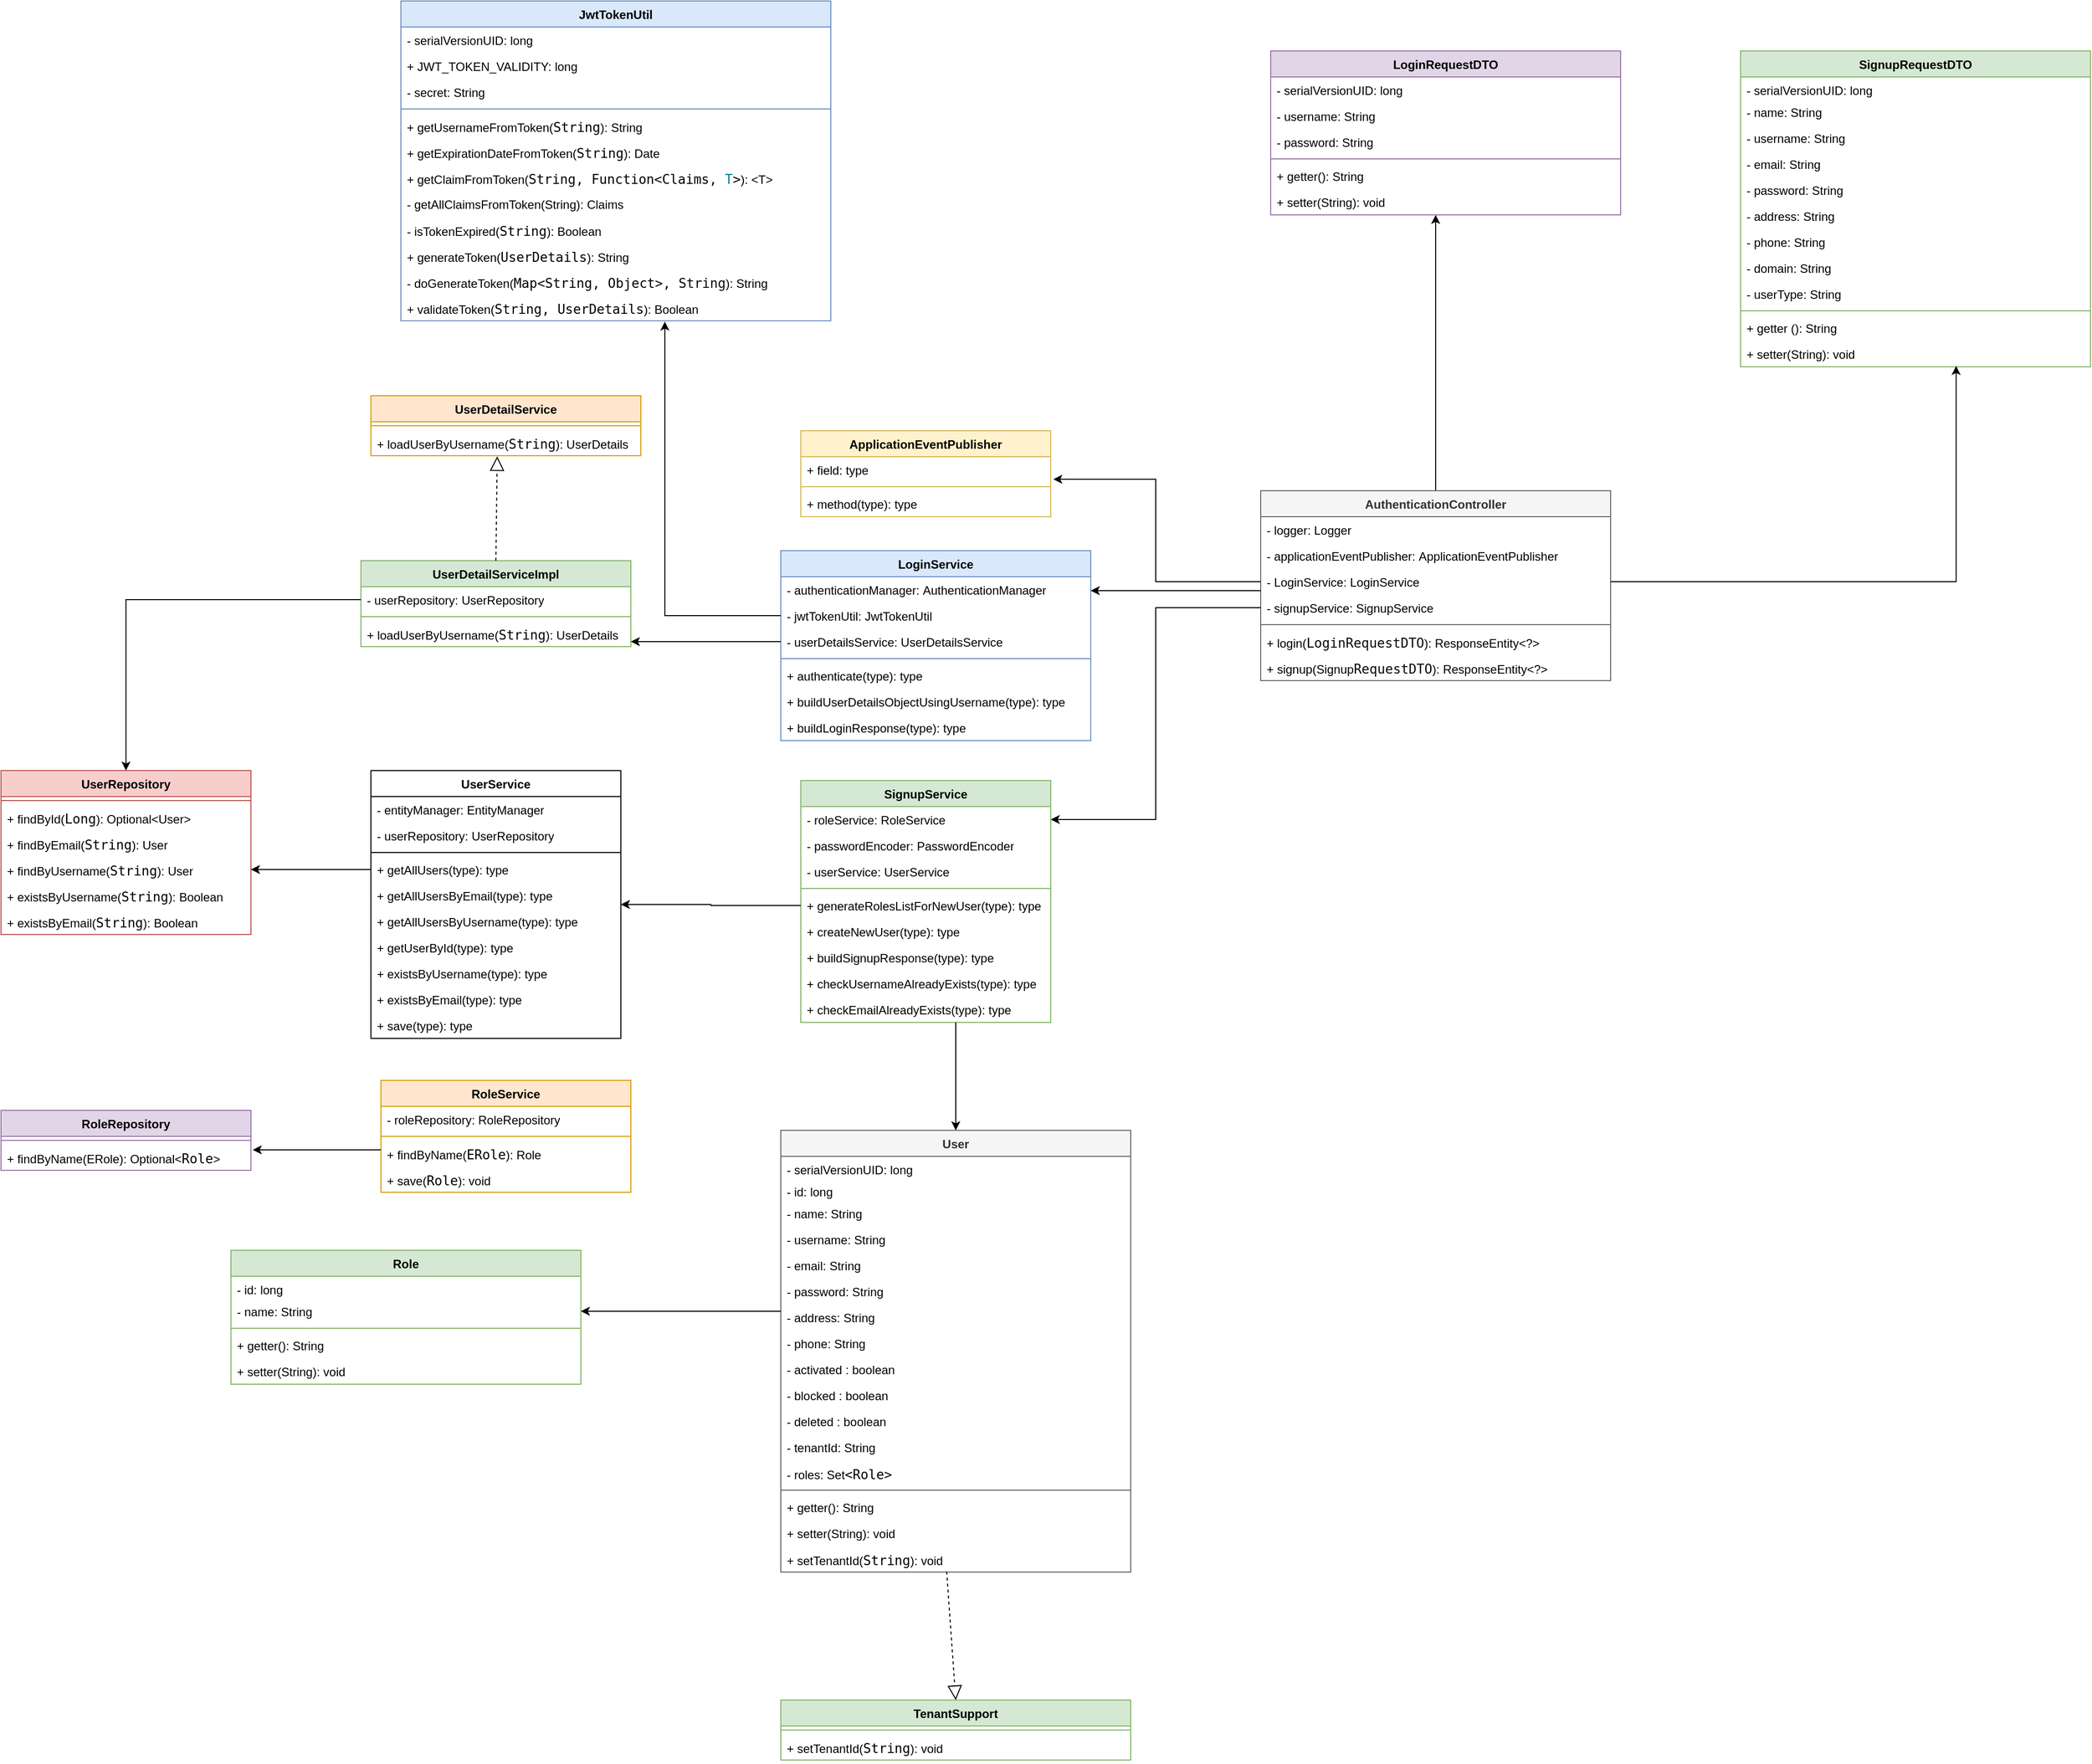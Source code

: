 <mxfile version="21.6.2" type="device">
  <diagram name="Page-1" id="iNYbRCi3LQyT8Cr9MMl1">
    <mxGraphModel dx="3027" dy="1115" grid="1" gridSize="10" guides="1" tooltips="1" connect="1" arrows="1" fold="1" page="1" pageScale="1" pageWidth="827" pageHeight="1169" math="0" shadow="0">
      <root>
        <mxCell id="0" />
        <mxCell id="1" parent="0" />
        <mxCell id="hHyO7nc6i2UHlN27BJFy-135" style="edgeStyle=orthogonalEdgeStyle;rounded=0;orthogonalLoop=1;jettySize=auto;html=1;" edge="1" parent="1" source="hHyO7nc6i2UHlN27BJFy-1" target="hHyO7nc6i2UHlN27BJFy-152">
          <mxGeometry relative="1" as="geometry">
            <mxPoint x="695.9" y="518.338" as="targetPoint" />
            <Array as="points">
              <mxPoint x="695" y="510" />
              <mxPoint x="695" y="510" />
            </Array>
          </mxGeometry>
        </mxCell>
        <mxCell id="hHyO7nc6i2UHlN27BJFy-1" value="AuthenticationController" style="swimlane;fontStyle=1;align=center;verticalAlign=top;childLayout=stackLayout;horizontal=1;startSize=26;horizontalStack=0;resizeParent=1;resizeParentMax=0;resizeLast=0;collapsible=1;marginBottom=0;whiteSpace=wrap;html=1;fillColor=#f5f5f5;fontColor=#333333;strokeColor=#666666;" vertex="1" parent="1">
          <mxGeometry x="520" y="680" width="350" height="190" as="geometry" />
        </mxCell>
        <mxCell id="hHyO7nc6i2UHlN27BJFy-2" value="- logger:&amp;nbsp;Logger" style="text;strokeColor=none;fillColor=none;align=left;verticalAlign=top;spacingLeft=4;spacingRight=4;overflow=hidden;rotatable=0;points=[[0,0.5],[1,0.5]];portConstraint=eastwest;whiteSpace=wrap;html=1;" vertex="1" parent="hHyO7nc6i2UHlN27BJFy-1">
          <mxGeometry y="26" width="350" height="26" as="geometry" />
        </mxCell>
        <mxCell id="hHyO7nc6i2UHlN27BJFy-17" value="-&amp;nbsp;applicationEventPublisher&lt;span style=&quot;background-color: initial;&quot;&gt;:&amp;nbsp;&lt;/span&gt;&lt;span style=&quot;background-color: initial;&quot;&gt;ApplicationEventPublisher&lt;/span&gt;" style="text;strokeColor=none;fillColor=none;align=left;verticalAlign=top;spacingLeft=4;spacingRight=4;overflow=hidden;rotatable=0;points=[[0,0.5],[1,0.5]];portConstraint=eastwest;whiteSpace=wrap;html=1;" vertex="1" parent="hHyO7nc6i2UHlN27BJFy-1">
          <mxGeometry y="52" width="350" height="26" as="geometry" />
        </mxCell>
        <mxCell id="hHyO7nc6i2UHlN27BJFy-18" value="-&amp;nbsp;LoginService:&amp;nbsp;LoginService" style="text;strokeColor=none;fillColor=none;align=left;verticalAlign=top;spacingLeft=4;spacingRight=4;overflow=hidden;rotatable=0;points=[[0,0.5],[1,0.5]];portConstraint=eastwest;whiteSpace=wrap;html=1;" vertex="1" parent="hHyO7nc6i2UHlN27BJFy-1">
          <mxGeometry y="78" width="350" height="26" as="geometry" />
        </mxCell>
        <mxCell id="hHyO7nc6i2UHlN27BJFy-19" value="- signupService:&amp;nbsp;SignupService" style="text;strokeColor=none;fillColor=none;align=left;verticalAlign=top;spacingLeft=4;spacingRight=4;overflow=hidden;rotatable=0;points=[[0,0.5],[1,0.5]];portConstraint=eastwest;whiteSpace=wrap;html=1;" vertex="1" parent="hHyO7nc6i2UHlN27BJFy-1">
          <mxGeometry y="104" width="350" height="26" as="geometry" />
        </mxCell>
        <mxCell id="hHyO7nc6i2UHlN27BJFy-3" value="" style="line;strokeWidth=1;fillColor=none;align=left;verticalAlign=middle;spacingTop=-1;spacingLeft=3;spacingRight=3;rotatable=0;labelPosition=right;points=[];portConstraint=eastwest;strokeColor=inherit;" vertex="1" parent="hHyO7nc6i2UHlN27BJFy-1">
          <mxGeometry y="130" width="350" height="8" as="geometry" />
        </mxCell>
        <mxCell id="hHyO7nc6i2UHlN27BJFy-4" value="+&amp;nbsp;login(&lt;span style=&quot;background-color: rgb(255, 255, 255); color: rgb(8, 8, 8); font-family: &amp;quot;JetBrains Mono&amp;quot;, monospace; font-size: 9.8pt; text-align: center;&quot;&gt;LoginRequestDTO&lt;/span&gt;&lt;span style=&quot;background-color: initial;&quot;&gt;):&amp;nbsp;&lt;/span&gt;ResponseEntity&amp;lt;?&amp;gt;" style="text;strokeColor=none;fillColor=none;align=left;verticalAlign=top;spacingLeft=4;spacingRight=4;overflow=hidden;rotatable=0;points=[[0,0.5],[1,0.5]];portConstraint=eastwest;whiteSpace=wrap;html=1;" vertex="1" parent="hHyO7nc6i2UHlN27BJFy-1">
          <mxGeometry y="138" width="350" height="26" as="geometry" />
        </mxCell>
        <mxCell id="hHyO7nc6i2UHlN27BJFy-21" value="+ signup(Signup&lt;span style=&quot;background-color: rgb(255, 255, 255); color: rgb(8, 8, 8); font-family: &amp;quot;JetBrains Mono&amp;quot;, monospace; font-size: 9.8pt; text-align: center;&quot;&gt;RequestDTO&lt;/span&gt;&lt;span style=&quot;background-color: initial;&quot;&gt;):&amp;nbsp;&lt;/span&gt;ResponseEntity&amp;lt;?&amp;gt;" style="text;strokeColor=none;fillColor=none;align=left;verticalAlign=top;spacingLeft=4;spacingRight=4;overflow=hidden;rotatable=0;points=[[0,0.5],[1,0.5]];portConstraint=eastwest;whiteSpace=wrap;html=1;" vertex="1" parent="hHyO7nc6i2UHlN27BJFy-1">
          <mxGeometry y="164" width="350" height="26" as="geometry" />
        </mxCell>
        <mxCell id="hHyO7nc6i2UHlN27BJFy-5" value="LoginService" style="swimlane;fontStyle=1;align=center;verticalAlign=top;childLayout=stackLayout;horizontal=1;startSize=26;horizontalStack=0;resizeParent=1;resizeParentMax=0;resizeLast=0;collapsible=1;marginBottom=0;whiteSpace=wrap;html=1;fillColor=#dae8fc;strokeColor=#6c8ebf;" vertex="1" parent="1">
          <mxGeometry x="40" y="740" width="310" height="190" as="geometry" />
        </mxCell>
        <mxCell id="hHyO7nc6i2UHlN27BJFy-6" value="- authenticationManager&lt;span style=&quot;background-color: initial;&quot;&gt;:&amp;nbsp;&lt;/span&gt;AuthenticationManager" style="text;strokeColor=none;fillColor=none;align=left;verticalAlign=top;spacingLeft=4;spacingRight=4;overflow=hidden;rotatable=0;points=[[0,0.5],[1,0.5]];portConstraint=eastwest;whiteSpace=wrap;html=1;" vertex="1" parent="hHyO7nc6i2UHlN27BJFy-5">
          <mxGeometry y="26" width="310" height="26" as="geometry" />
        </mxCell>
        <mxCell id="hHyO7nc6i2UHlN27BJFy-26" value="-&amp;nbsp;jwtTokenUtil&lt;span style=&quot;background-color: initial;&quot;&gt;:&amp;nbsp;&lt;/span&gt;JwtTokenUtil" style="text;strokeColor=none;fillColor=none;align=left;verticalAlign=top;spacingLeft=4;spacingRight=4;overflow=hidden;rotatable=0;points=[[0,0.5],[1,0.5]];portConstraint=eastwest;whiteSpace=wrap;html=1;" vertex="1" parent="hHyO7nc6i2UHlN27BJFy-5">
          <mxGeometry y="52" width="310" height="26" as="geometry" />
        </mxCell>
        <mxCell id="hHyO7nc6i2UHlN27BJFy-27" value="-&amp;nbsp;userDetailsService&lt;span style=&quot;background-color: initial;&quot;&gt;:&amp;nbsp;&lt;/span&gt;UserDetailsService" style="text;strokeColor=none;fillColor=none;align=left;verticalAlign=top;spacingLeft=4;spacingRight=4;overflow=hidden;rotatable=0;points=[[0,0.5],[1,0.5]];portConstraint=eastwest;whiteSpace=wrap;html=1;" vertex="1" parent="hHyO7nc6i2UHlN27BJFy-5">
          <mxGeometry y="78" width="310" height="26" as="geometry" />
        </mxCell>
        <mxCell id="hHyO7nc6i2UHlN27BJFy-7" value="" style="line;strokeWidth=1;fillColor=none;align=left;verticalAlign=middle;spacingTop=-1;spacingLeft=3;spacingRight=3;rotatable=0;labelPosition=right;points=[];portConstraint=eastwest;strokeColor=inherit;" vertex="1" parent="hHyO7nc6i2UHlN27BJFy-5">
          <mxGeometry y="104" width="310" height="8" as="geometry" />
        </mxCell>
        <mxCell id="hHyO7nc6i2UHlN27BJFy-8" value="+&amp;nbsp;authenticate&lt;span style=&quot;background-color: initial;&quot;&gt;(type): type&lt;/span&gt;" style="text;strokeColor=none;fillColor=none;align=left;verticalAlign=top;spacingLeft=4;spacingRight=4;overflow=hidden;rotatable=0;points=[[0,0.5],[1,0.5]];portConstraint=eastwest;whiteSpace=wrap;html=1;" vertex="1" parent="hHyO7nc6i2UHlN27BJFy-5">
          <mxGeometry y="112" width="310" height="26" as="geometry" />
        </mxCell>
        <mxCell id="hHyO7nc6i2UHlN27BJFy-28" value="+&amp;nbsp;buildUserDetailsObjectUsingUsername&lt;span style=&quot;background-color: initial;&quot;&gt;(type): type&lt;/span&gt;" style="text;strokeColor=none;fillColor=none;align=left;verticalAlign=top;spacingLeft=4;spacingRight=4;overflow=hidden;rotatable=0;points=[[0,0.5],[1,0.5]];portConstraint=eastwest;whiteSpace=wrap;html=1;" vertex="1" parent="hHyO7nc6i2UHlN27BJFy-5">
          <mxGeometry y="138" width="310" height="26" as="geometry" />
        </mxCell>
        <mxCell id="hHyO7nc6i2UHlN27BJFy-29" value="+&amp;nbsp;buildLoginResponse&lt;span style=&quot;background-color: initial;&quot;&gt;(type): type&lt;/span&gt;" style="text;strokeColor=none;fillColor=none;align=left;verticalAlign=top;spacingLeft=4;spacingRight=4;overflow=hidden;rotatable=0;points=[[0,0.5],[1,0.5]];portConstraint=eastwest;whiteSpace=wrap;html=1;" vertex="1" parent="hHyO7nc6i2UHlN27BJFy-5">
          <mxGeometry y="164" width="310" height="26" as="geometry" />
        </mxCell>
        <mxCell id="hHyO7nc6i2UHlN27BJFy-9" value="SignupService&lt;br&gt;" style="swimlane;fontStyle=1;align=center;verticalAlign=top;childLayout=stackLayout;horizontal=1;startSize=26;horizontalStack=0;resizeParent=1;resizeParentMax=0;resizeLast=0;collapsible=1;marginBottom=0;whiteSpace=wrap;html=1;fillColor=#d5e8d4;strokeColor=#82b366;" vertex="1" parent="1">
          <mxGeometry x="60" y="970" width="250" height="242" as="geometry" />
        </mxCell>
        <mxCell id="hHyO7nc6i2UHlN27BJFy-10" value="- roleService&lt;span style=&quot;background-color: initial;&quot;&gt;:&amp;nbsp;&lt;/span&gt;RoleService" style="text;strokeColor=none;fillColor=none;align=left;verticalAlign=top;spacingLeft=4;spacingRight=4;overflow=hidden;rotatable=0;points=[[0,0.5],[1,0.5]];portConstraint=eastwest;whiteSpace=wrap;html=1;" vertex="1" parent="hHyO7nc6i2UHlN27BJFy-9">
          <mxGeometry y="26" width="250" height="26" as="geometry" />
        </mxCell>
        <mxCell id="hHyO7nc6i2UHlN27BJFy-30" value="-&amp;nbsp;passwordEncoder&lt;span style=&quot;background-color: initial;&quot;&gt;:&amp;nbsp;&lt;/span&gt;PasswordEncoder" style="text;strokeColor=none;fillColor=none;align=left;verticalAlign=top;spacingLeft=4;spacingRight=4;overflow=hidden;rotatable=0;points=[[0,0.5],[1,0.5]];portConstraint=eastwest;whiteSpace=wrap;html=1;" vertex="1" parent="hHyO7nc6i2UHlN27BJFy-9">
          <mxGeometry y="52" width="250" height="26" as="geometry" />
        </mxCell>
        <mxCell id="hHyO7nc6i2UHlN27BJFy-31" value="-&amp;nbsp;userService&lt;span style=&quot;background-color: initial;&quot;&gt;: U&lt;/span&gt;serService" style="text;strokeColor=none;fillColor=none;align=left;verticalAlign=top;spacingLeft=4;spacingRight=4;overflow=hidden;rotatable=0;points=[[0,0.5],[1,0.5]];portConstraint=eastwest;whiteSpace=wrap;html=1;" vertex="1" parent="hHyO7nc6i2UHlN27BJFy-9">
          <mxGeometry y="78" width="250" height="26" as="geometry" />
        </mxCell>
        <mxCell id="hHyO7nc6i2UHlN27BJFy-11" value="" style="line;strokeWidth=1;fillColor=none;align=left;verticalAlign=middle;spacingTop=-1;spacingLeft=3;spacingRight=3;rotatable=0;labelPosition=right;points=[];portConstraint=eastwest;strokeColor=inherit;" vertex="1" parent="hHyO7nc6i2UHlN27BJFy-9">
          <mxGeometry y="104" width="250" height="8" as="geometry" />
        </mxCell>
        <mxCell id="hHyO7nc6i2UHlN27BJFy-12" value="+&amp;nbsp;generateRolesListForNewUser&lt;span style=&quot;background-color: initial;&quot;&gt;(type): type&lt;/span&gt;" style="text;strokeColor=none;fillColor=none;align=left;verticalAlign=top;spacingLeft=4;spacingRight=4;overflow=hidden;rotatable=0;points=[[0,0.5],[1,0.5]];portConstraint=eastwest;whiteSpace=wrap;html=1;" vertex="1" parent="hHyO7nc6i2UHlN27BJFy-9">
          <mxGeometry y="112" width="250" height="26" as="geometry" />
        </mxCell>
        <mxCell id="hHyO7nc6i2UHlN27BJFy-32" value="+&amp;nbsp;createNewUser&lt;span style=&quot;background-color: initial;&quot;&gt;(type): type&lt;/span&gt;" style="text;strokeColor=none;fillColor=none;align=left;verticalAlign=top;spacingLeft=4;spacingRight=4;overflow=hidden;rotatable=0;points=[[0,0.5],[1,0.5]];portConstraint=eastwest;whiteSpace=wrap;html=1;" vertex="1" parent="hHyO7nc6i2UHlN27BJFy-9">
          <mxGeometry y="138" width="250" height="26" as="geometry" />
        </mxCell>
        <mxCell id="hHyO7nc6i2UHlN27BJFy-33" value="+&amp;nbsp;buildSignupResponse&lt;span style=&quot;background-color: initial;&quot;&gt;(type): type&lt;/span&gt;" style="text;strokeColor=none;fillColor=none;align=left;verticalAlign=top;spacingLeft=4;spacingRight=4;overflow=hidden;rotatable=0;points=[[0,0.5],[1,0.5]];portConstraint=eastwest;whiteSpace=wrap;html=1;" vertex="1" parent="hHyO7nc6i2UHlN27BJFy-9">
          <mxGeometry y="164" width="250" height="26" as="geometry" />
        </mxCell>
        <mxCell id="hHyO7nc6i2UHlN27BJFy-34" value="+&amp;nbsp;checkUsernameAlreadyExists&lt;span style=&quot;background-color: initial;&quot;&gt;(type): type&lt;/span&gt;" style="text;strokeColor=none;fillColor=none;align=left;verticalAlign=top;spacingLeft=4;spacingRight=4;overflow=hidden;rotatable=0;points=[[0,0.5],[1,0.5]];portConstraint=eastwest;whiteSpace=wrap;html=1;" vertex="1" parent="hHyO7nc6i2UHlN27BJFy-9">
          <mxGeometry y="190" width="250" height="26" as="geometry" />
        </mxCell>
        <mxCell id="hHyO7nc6i2UHlN27BJFy-35" value="+&amp;nbsp;checkEmailAlreadyExists&lt;span style=&quot;background-color: initial;&quot;&gt;(type): type&lt;/span&gt;" style="text;strokeColor=none;fillColor=none;align=left;verticalAlign=top;spacingLeft=4;spacingRight=4;overflow=hidden;rotatable=0;points=[[0,0.5],[1,0.5]];portConstraint=eastwest;whiteSpace=wrap;html=1;" vertex="1" parent="hHyO7nc6i2UHlN27BJFy-9">
          <mxGeometry y="216" width="250" height="26" as="geometry" />
        </mxCell>
        <mxCell id="hHyO7nc6i2UHlN27BJFy-13" value="ApplicationEventPublisher" style="swimlane;fontStyle=1;align=center;verticalAlign=top;childLayout=stackLayout;horizontal=1;startSize=26;horizontalStack=0;resizeParent=1;resizeParentMax=0;resizeLast=0;collapsible=1;marginBottom=0;whiteSpace=wrap;html=1;fillColor=#fff2cc;strokeColor=#d6b656;" vertex="1" parent="1">
          <mxGeometry x="60" y="620" width="250" height="86" as="geometry" />
        </mxCell>
        <mxCell id="hHyO7nc6i2UHlN27BJFy-14" value="+ field: type" style="text;strokeColor=none;fillColor=none;align=left;verticalAlign=top;spacingLeft=4;spacingRight=4;overflow=hidden;rotatable=0;points=[[0,0.5],[1,0.5]];portConstraint=eastwest;whiteSpace=wrap;html=1;" vertex="1" parent="hHyO7nc6i2UHlN27BJFy-13">
          <mxGeometry y="26" width="250" height="26" as="geometry" />
        </mxCell>
        <mxCell id="hHyO7nc6i2UHlN27BJFy-15" value="" style="line;strokeWidth=1;fillColor=none;align=left;verticalAlign=middle;spacingTop=-1;spacingLeft=3;spacingRight=3;rotatable=0;labelPosition=right;points=[];portConstraint=eastwest;strokeColor=inherit;" vertex="1" parent="hHyO7nc6i2UHlN27BJFy-13">
          <mxGeometry y="52" width="250" height="8" as="geometry" />
        </mxCell>
        <mxCell id="hHyO7nc6i2UHlN27BJFy-16" value="+ method(type): type" style="text;strokeColor=none;fillColor=none;align=left;verticalAlign=top;spacingLeft=4;spacingRight=4;overflow=hidden;rotatable=0;points=[[0,0.5],[1,0.5]];portConstraint=eastwest;whiteSpace=wrap;html=1;" vertex="1" parent="hHyO7nc6i2UHlN27BJFy-13">
          <mxGeometry y="60" width="250" height="26" as="geometry" />
        </mxCell>
        <mxCell id="hHyO7nc6i2UHlN27BJFy-23" style="edgeStyle=orthogonalEdgeStyle;rounded=0;orthogonalLoop=1;jettySize=auto;html=1;" edge="1" parent="1" source="hHyO7nc6i2UHlN27BJFy-18" target="hHyO7nc6i2UHlN27BJFy-6">
          <mxGeometry relative="1" as="geometry">
            <Array as="points">
              <mxPoint x="360" y="780" />
              <mxPoint x="360" y="780" />
            </Array>
          </mxGeometry>
        </mxCell>
        <mxCell id="hHyO7nc6i2UHlN27BJFy-24" style="edgeStyle=orthogonalEdgeStyle;rounded=0;orthogonalLoop=1;jettySize=auto;html=1;entryX=1.01;entryY=0.866;entryDx=0;entryDy=0;entryPerimeter=0;" edge="1" parent="1" source="hHyO7nc6i2UHlN27BJFy-18" target="hHyO7nc6i2UHlN27BJFy-14">
          <mxGeometry relative="1" as="geometry" />
        </mxCell>
        <mxCell id="hHyO7nc6i2UHlN27BJFy-25" style="edgeStyle=orthogonalEdgeStyle;rounded=0;orthogonalLoop=1;jettySize=auto;html=1;entryX=1;entryY=0.5;entryDx=0;entryDy=0;" edge="1" parent="1" source="hHyO7nc6i2UHlN27BJFy-19" target="hHyO7nc6i2UHlN27BJFy-10">
          <mxGeometry relative="1" as="geometry" />
        </mxCell>
        <mxCell id="hHyO7nc6i2UHlN27BJFy-36" value="UserService" style="swimlane;fontStyle=1;align=center;verticalAlign=top;childLayout=stackLayout;horizontal=1;startSize=26;horizontalStack=0;resizeParent=1;resizeParentMax=0;resizeLast=0;collapsible=1;marginBottom=0;whiteSpace=wrap;html=1;" vertex="1" parent="1">
          <mxGeometry x="-370" y="960" width="250" height="268" as="geometry" />
        </mxCell>
        <mxCell id="hHyO7nc6i2UHlN27BJFy-37" value="-&amp;nbsp;entityManager&lt;span style=&quot;background-color: initial;&quot;&gt;:&amp;nbsp;&lt;/span&gt;EntityManager" style="text;strokeColor=none;fillColor=none;align=left;verticalAlign=top;spacingLeft=4;spacingRight=4;overflow=hidden;rotatable=0;points=[[0,0.5],[1,0.5]];portConstraint=eastwest;whiteSpace=wrap;html=1;" vertex="1" parent="hHyO7nc6i2UHlN27BJFy-36">
          <mxGeometry y="26" width="250" height="26" as="geometry" />
        </mxCell>
        <mxCell id="hHyO7nc6i2UHlN27BJFy-38" value="-&amp;nbsp;userRepository&lt;span style=&quot;background-color: initial;&quot;&gt;:&amp;nbsp;&lt;/span&gt;UserRepository" style="text;strokeColor=none;fillColor=none;align=left;verticalAlign=top;spacingLeft=4;spacingRight=4;overflow=hidden;rotatable=0;points=[[0,0.5],[1,0.5]];portConstraint=eastwest;whiteSpace=wrap;html=1;" vertex="1" parent="hHyO7nc6i2UHlN27BJFy-36">
          <mxGeometry y="52" width="250" height="26" as="geometry" />
        </mxCell>
        <mxCell id="hHyO7nc6i2UHlN27BJFy-40" value="" style="line;strokeWidth=1;fillColor=none;align=left;verticalAlign=middle;spacingTop=-1;spacingLeft=3;spacingRight=3;rotatable=0;labelPosition=right;points=[];portConstraint=eastwest;strokeColor=inherit;" vertex="1" parent="hHyO7nc6i2UHlN27BJFy-36">
          <mxGeometry y="78" width="250" height="8" as="geometry" />
        </mxCell>
        <mxCell id="hHyO7nc6i2UHlN27BJFy-41" value="+&amp;nbsp;getAllUsers&lt;span style=&quot;background-color: initial;&quot;&gt;(type): type&lt;/span&gt;" style="text;strokeColor=none;fillColor=none;align=left;verticalAlign=top;spacingLeft=4;spacingRight=4;overflow=hidden;rotatable=0;points=[[0,0.5],[1,0.5]];portConstraint=eastwest;whiteSpace=wrap;html=1;" vertex="1" parent="hHyO7nc6i2UHlN27BJFy-36">
          <mxGeometry y="86" width="250" height="26" as="geometry" />
        </mxCell>
        <mxCell id="hHyO7nc6i2UHlN27BJFy-42" value="+&amp;nbsp;getAllUsersByEmail&lt;span style=&quot;background-color: initial;&quot;&gt;(type): type&lt;/span&gt;" style="text;strokeColor=none;fillColor=none;align=left;verticalAlign=top;spacingLeft=4;spacingRight=4;overflow=hidden;rotatable=0;points=[[0,0.5],[1,0.5]];portConstraint=eastwest;whiteSpace=wrap;html=1;" vertex="1" parent="hHyO7nc6i2UHlN27BJFy-36">
          <mxGeometry y="112" width="250" height="26" as="geometry" />
        </mxCell>
        <mxCell id="hHyO7nc6i2UHlN27BJFy-43" value="+&amp;nbsp;getAllUsersByUsername&lt;span style=&quot;background-color: initial;&quot;&gt;(type): type&lt;/span&gt;" style="text;strokeColor=none;fillColor=none;align=left;verticalAlign=top;spacingLeft=4;spacingRight=4;overflow=hidden;rotatable=0;points=[[0,0.5],[1,0.5]];portConstraint=eastwest;whiteSpace=wrap;html=1;" vertex="1" parent="hHyO7nc6i2UHlN27BJFy-36">
          <mxGeometry y="138" width="250" height="26" as="geometry" />
        </mxCell>
        <mxCell id="hHyO7nc6i2UHlN27BJFy-44" value="+&amp;nbsp;getUserById&lt;span style=&quot;background-color: initial;&quot;&gt;(type): type&lt;/span&gt;" style="text;strokeColor=none;fillColor=none;align=left;verticalAlign=top;spacingLeft=4;spacingRight=4;overflow=hidden;rotatable=0;points=[[0,0.5],[1,0.5]];portConstraint=eastwest;whiteSpace=wrap;html=1;" vertex="1" parent="hHyO7nc6i2UHlN27BJFy-36">
          <mxGeometry y="164" width="250" height="26" as="geometry" />
        </mxCell>
        <mxCell id="hHyO7nc6i2UHlN27BJFy-45" value="+&amp;nbsp;existsByUsername&lt;span style=&quot;background-color: initial;&quot;&gt;(type): type&lt;/span&gt;" style="text;strokeColor=none;fillColor=none;align=left;verticalAlign=top;spacingLeft=4;spacingRight=4;overflow=hidden;rotatable=0;points=[[0,0.5],[1,0.5]];portConstraint=eastwest;whiteSpace=wrap;html=1;" vertex="1" parent="hHyO7nc6i2UHlN27BJFy-36">
          <mxGeometry y="190" width="250" height="26" as="geometry" />
        </mxCell>
        <mxCell id="hHyO7nc6i2UHlN27BJFy-46" value="+&amp;nbsp;existsByEmail&lt;span style=&quot;background-color: initial;&quot;&gt;(type): type&lt;/span&gt;" style="text;strokeColor=none;fillColor=none;align=left;verticalAlign=top;spacingLeft=4;spacingRight=4;overflow=hidden;rotatable=0;points=[[0,0.5],[1,0.5]];portConstraint=eastwest;whiteSpace=wrap;html=1;" vertex="1" parent="hHyO7nc6i2UHlN27BJFy-36">
          <mxGeometry y="216" width="250" height="26" as="geometry" />
        </mxCell>
        <mxCell id="hHyO7nc6i2UHlN27BJFy-47" value="+&amp;nbsp;save&lt;span style=&quot;background-color: initial;&quot;&gt;(type): type&lt;/span&gt;" style="text;strokeColor=none;fillColor=none;align=left;verticalAlign=top;spacingLeft=4;spacingRight=4;overflow=hidden;rotatable=0;points=[[0,0.5],[1,0.5]];portConstraint=eastwest;whiteSpace=wrap;html=1;" vertex="1" parent="hHyO7nc6i2UHlN27BJFy-36">
          <mxGeometry y="242" width="250" height="26" as="geometry" />
        </mxCell>
        <mxCell id="hHyO7nc6i2UHlN27BJFy-48" style="edgeStyle=orthogonalEdgeStyle;rounded=0;orthogonalLoop=1;jettySize=auto;html=1;entryX=1;entryY=0.5;entryDx=0;entryDy=0;" edge="1" parent="1" source="hHyO7nc6i2UHlN27BJFy-12" target="hHyO7nc6i2UHlN27BJFy-36">
          <mxGeometry relative="1" as="geometry" />
        </mxCell>
        <mxCell id="hHyO7nc6i2UHlN27BJFy-49" value="UserRepository" style="swimlane;fontStyle=1;align=center;verticalAlign=top;childLayout=stackLayout;horizontal=1;startSize=26;horizontalStack=0;resizeParent=1;resizeParentMax=0;resizeLast=0;collapsible=1;marginBottom=0;whiteSpace=wrap;html=1;fillColor=#f8cecc;strokeColor=#b85450;" vertex="1" parent="1">
          <mxGeometry x="-740" y="960" width="250" height="164" as="geometry" />
        </mxCell>
        <mxCell id="hHyO7nc6i2UHlN27BJFy-52" value="" style="line;strokeWidth=1;fillColor=none;align=left;verticalAlign=middle;spacingTop=-1;spacingLeft=3;spacingRight=3;rotatable=0;labelPosition=right;points=[];portConstraint=eastwest;strokeColor=inherit;" vertex="1" parent="hHyO7nc6i2UHlN27BJFy-49">
          <mxGeometry y="26" width="250" height="8" as="geometry" />
        </mxCell>
        <mxCell id="hHyO7nc6i2UHlN27BJFy-53" value="+&amp;nbsp;findById(&lt;span style=&quot;background-color: rgb(255, 255, 255); font-family: &amp;quot;JetBrains Mono&amp;quot;, monospace; font-size: 9.8pt;&quot;&gt;Long&lt;/span&gt;&lt;span style=&quot;background-color: initial;&quot;&gt;):&amp;nbsp;&lt;/span&gt;&lt;span style=&quot;background-color: initial;&quot;&gt;Optional&amp;lt;User&amp;gt;&lt;/span&gt;" style="text;strokeColor=none;fillColor=none;align=left;verticalAlign=top;spacingLeft=4;spacingRight=4;overflow=hidden;rotatable=0;points=[[0,0.5],[1,0.5]];portConstraint=eastwest;whiteSpace=wrap;html=1;" vertex="1" parent="hHyO7nc6i2UHlN27BJFy-49">
          <mxGeometry y="34" width="250" height="26" as="geometry" />
        </mxCell>
        <mxCell id="hHyO7nc6i2UHlN27BJFy-54" value="+&amp;nbsp;findByEmail(&lt;span style=&quot;background-color: rgb(255, 255, 255); font-family: &amp;quot;JetBrains Mono&amp;quot;, monospace; font-size: 9.8pt;&quot;&gt;String&lt;/span&gt;&lt;span style=&quot;background-color: initial;&quot;&gt;):&amp;nbsp;&lt;/span&gt;&lt;span style=&quot;background-color: initial;&quot;&gt;User&lt;/span&gt;" style="text;strokeColor=none;fillColor=none;align=left;verticalAlign=top;spacingLeft=4;spacingRight=4;overflow=hidden;rotatable=0;points=[[0,0.5],[1,0.5]];portConstraint=eastwest;whiteSpace=wrap;html=1;" vertex="1" parent="hHyO7nc6i2UHlN27BJFy-49">
          <mxGeometry y="60" width="250" height="26" as="geometry" />
        </mxCell>
        <mxCell id="hHyO7nc6i2UHlN27BJFy-55" value="+&amp;nbsp;findByUsername(&lt;span style=&quot;background-color: rgb(255, 255, 255); font-family: &amp;quot;JetBrains Mono&amp;quot;, monospace; font-size: 9.8pt;&quot;&gt;String&lt;/span&gt;&lt;span style=&quot;background-color: initial;&quot;&gt;):&amp;nbsp;&lt;/span&gt;&lt;span style=&quot;background-color: initial;&quot;&gt;User&lt;/span&gt;" style="text;strokeColor=none;fillColor=none;align=left;verticalAlign=top;spacingLeft=4;spacingRight=4;overflow=hidden;rotatable=0;points=[[0,0.5],[1,0.5]];portConstraint=eastwest;whiteSpace=wrap;html=1;" vertex="1" parent="hHyO7nc6i2UHlN27BJFy-49">
          <mxGeometry y="86" width="250" height="26" as="geometry" />
        </mxCell>
        <mxCell id="hHyO7nc6i2UHlN27BJFy-56" value="+&amp;nbsp;existsByUsername(&lt;span style=&quot;background-color: rgb(255, 255, 255); font-family: &amp;quot;JetBrains Mono&amp;quot;, monospace; font-size: 9.8pt;&quot;&gt;String&lt;/span&gt;&lt;span style=&quot;background-color: initial;&quot;&gt;):&amp;nbsp;&lt;/span&gt;&lt;span style=&quot;background-color: initial;&quot;&gt;Boolean&lt;/span&gt;" style="text;strokeColor=none;fillColor=none;align=left;verticalAlign=top;spacingLeft=4;spacingRight=4;overflow=hidden;rotatable=0;points=[[0,0.5],[1,0.5]];portConstraint=eastwest;whiteSpace=wrap;html=1;" vertex="1" parent="hHyO7nc6i2UHlN27BJFy-49">
          <mxGeometry y="112" width="250" height="26" as="geometry" />
        </mxCell>
        <mxCell id="hHyO7nc6i2UHlN27BJFy-57" value="+&amp;nbsp;existsByEmail(&lt;span style=&quot;background-color: rgb(255, 255, 255); font-family: &amp;quot;JetBrains Mono&amp;quot;, monospace; font-size: 9.8pt;&quot;&gt;String&lt;/span&gt;&lt;span style=&quot;background-color: initial;&quot;&gt;):&amp;nbsp;&lt;/span&gt;&lt;span style=&quot;background-color: initial;&quot;&gt;Boolean&lt;/span&gt;" style="text;strokeColor=none;fillColor=none;align=left;verticalAlign=top;spacingLeft=4;spacingRight=4;overflow=hidden;rotatable=0;points=[[0,0.5],[1,0.5]];portConstraint=eastwest;whiteSpace=wrap;html=1;" vertex="1" parent="hHyO7nc6i2UHlN27BJFy-49">
          <mxGeometry y="138" width="250" height="26" as="geometry" />
        </mxCell>
        <mxCell id="hHyO7nc6i2UHlN27BJFy-60" style="edgeStyle=orthogonalEdgeStyle;rounded=0;orthogonalLoop=1;jettySize=auto;html=1;exitX=0;exitY=0.5;exitDx=0;exitDy=0;entryX=1;entryY=0.5;entryDx=0;entryDy=0;" edge="1" parent="1" source="hHyO7nc6i2UHlN27BJFy-41" target="hHyO7nc6i2UHlN27BJFy-55">
          <mxGeometry relative="1" as="geometry" />
        </mxCell>
        <mxCell id="hHyO7nc6i2UHlN27BJFy-61" value="RoleService" style="swimlane;fontStyle=1;align=center;verticalAlign=top;childLayout=stackLayout;horizontal=1;startSize=26;horizontalStack=0;resizeParent=1;resizeParentMax=0;resizeLast=0;collapsible=1;marginBottom=0;whiteSpace=wrap;html=1;fillColor=#ffe6cc;strokeColor=#d79b00;" vertex="1" parent="1">
          <mxGeometry x="-360" y="1270" width="250" height="112" as="geometry" />
        </mxCell>
        <mxCell id="hHyO7nc6i2UHlN27BJFy-63" value="-&amp;nbsp;roleRepository&lt;span style=&quot;background-color: initial;&quot;&gt;:&amp;nbsp;&lt;/span&gt;RoleRepository" style="text;strokeColor=none;fillColor=none;align=left;verticalAlign=top;spacingLeft=4;spacingRight=4;overflow=hidden;rotatable=0;points=[[0,0.5],[1,0.5]];portConstraint=eastwest;whiteSpace=wrap;html=1;" vertex="1" parent="hHyO7nc6i2UHlN27BJFy-61">
          <mxGeometry y="26" width="250" height="26" as="geometry" />
        </mxCell>
        <mxCell id="hHyO7nc6i2UHlN27BJFy-64" value="" style="line;strokeWidth=1;fillColor=none;align=left;verticalAlign=middle;spacingTop=-1;spacingLeft=3;spacingRight=3;rotatable=0;labelPosition=right;points=[];portConstraint=eastwest;strokeColor=inherit;" vertex="1" parent="hHyO7nc6i2UHlN27BJFy-61">
          <mxGeometry y="52" width="250" height="8" as="geometry" />
        </mxCell>
        <mxCell id="hHyO7nc6i2UHlN27BJFy-65" value="+&amp;nbsp;findByName(&lt;span style=&quot;background-color: rgb(255, 255, 255); font-family: &amp;quot;JetBrains Mono&amp;quot;, monospace; font-size: 9.8pt;&quot;&gt;ERole&lt;/span&gt;&lt;span style=&quot;background-color: initial;&quot;&gt;):&amp;nbsp;&lt;/span&gt;Role" style="text;strokeColor=none;fillColor=none;align=left;verticalAlign=top;spacingLeft=4;spacingRight=4;overflow=hidden;rotatable=0;points=[[0,0.5],[1,0.5]];portConstraint=eastwest;whiteSpace=wrap;html=1;" vertex="1" parent="hHyO7nc6i2UHlN27BJFy-61">
          <mxGeometry y="60" width="250" height="26" as="geometry" />
        </mxCell>
        <mxCell id="hHyO7nc6i2UHlN27BJFy-66" value="+&amp;nbsp;save(&lt;span style=&quot;background-color: rgb(255, 255, 255); font-family: &amp;quot;JetBrains Mono&amp;quot;, monospace; font-size: 9.8pt;&quot;&gt;Role&lt;/span&gt;&lt;span style=&quot;background-color: initial;&quot;&gt;):&amp;nbsp;&lt;/span&gt;&lt;span style=&quot;background-color: initial;&quot;&gt;void&lt;/span&gt;" style="text;strokeColor=none;fillColor=none;align=left;verticalAlign=top;spacingLeft=4;spacingRight=4;overflow=hidden;rotatable=0;points=[[0,0.5],[1,0.5]];portConstraint=eastwest;whiteSpace=wrap;html=1;" vertex="1" parent="hHyO7nc6i2UHlN27BJFy-61">
          <mxGeometry y="86" width="250" height="26" as="geometry" />
        </mxCell>
        <mxCell id="hHyO7nc6i2UHlN27BJFy-72" value="RoleRepository" style="swimlane;fontStyle=1;align=center;verticalAlign=top;childLayout=stackLayout;horizontal=1;startSize=26;horizontalStack=0;resizeParent=1;resizeParentMax=0;resizeLast=0;collapsible=1;marginBottom=0;whiteSpace=wrap;html=1;fillColor=#e1d5e7;strokeColor=#9673a6;" vertex="1" parent="1">
          <mxGeometry x="-740" y="1300" width="250" height="60" as="geometry" />
        </mxCell>
        <mxCell id="hHyO7nc6i2UHlN27BJFy-73" value="" style="line;strokeWidth=1;fillColor=none;align=left;verticalAlign=middle;spacingTop=-1;spacingLeft=3;spacingRight=3;rotatable=0;labelPosition=right;points=[];portConstraint=eastwest;strokeColor=inherit;" vertex="1" parent="hHyO7nc6i2UHlN27BJFy-72">
          <mxGeometry y="26" width="250" height="8" as="geometry" />
        </mxCell>
        <mxCell id="hHyO7nc6i2UHlN27BJFy-74" value="+&amp;nbsp;findByName&lt;span style=&quot;background-color: initial;&quot;&gt;(&lt;/span&gt;ERole&lt;span style=&quot;background-color: initial;&quot;&gt;):&amp;nbsp;&lt;/span&gt;&lt;span style=&quot;background-color: initial;&quot;&gt;Optional&amp;lt;&lt;/span&gt;&lt;span style=&quot;background-color: rgb(255, 255, 255); font-family: &amp;quot;JetBrains Mono&amp;quot;, monospace; font-size: 9.8pt;&quot;&gt;Role&lt;/span&gt;&lt;span style=&quot;background-color: initial;&quot;&gt;&amp;gt;&lt;/span&gt;" style="text;strokeColor=none;fillColor=none;align=left;verticalAlign=top;spacingLeft=4;spacingRight=4;overflow=hidden;rotatable=0;points=[[0,0.5],[1,0.5]];portConstraint=eastwest;whiteSpace=wrap;html=1;" vertex="1" parent="hHyO7nc6i2UHlN27BJFy-72">
          <mxGeometry y="34" width="250" height="26" as="geometry" />
        </mxCell>
        <mxCell id="hHyO7nc6i2UHlN27BJFy-79" style="edgeStyle=orthogonalEdgeStyle;rounded=0;orthogonalLoop=1;jettySize=auto;html=1;entryX=1.007;entryY=0.212;entryDx=0;entryDy=0;entryPerimeter=0;" edge="1" parent="1" source="hHyO7nc6i2UHlN27BJFy-65" target="hHyO7nc6i2UHlN27BJFy-74">
          <mxGeometry relative="1" as="geometry">
            <Array as="points">
              <mxPoint x="-420" y="1340" />
            </Array>
          </mxGeometry>
        </mxCell>
        <mxCell id="hHyO7nc6i2UHlN27BJFy-87" value="UserDetailServiceImpl" style="swimlane;fontStyle=1;align=center;verticalAlign=top;childLayout=stackLayout;horizontal=1;startSize=26;horizontalStack=0;resizeParent=1;resizeParentMax=0;resizeLast=0;collapsible=1;marginBottom=0;whiteSpace=wrap;html=1;fillColor=#d5e8d4;strokeColor=#82b366;" vertex="1" parent="1">
          <mxGeometry x="-380" y="750" width="270" height="86" as="geometry" />
        </mxCell>
        <mxCell id="hHyO7nc6i2UHlN27BJFy-89" value="-&amp;nbsp;userRepository&lt;span style=&quot;background-color: initial;&quot;&gt;:&amp;nbsp;&lt;/span&gt;UserRepository" style="text;strokeColor=none;fillColor=none;align=left;verticalAlign=top;spacingLeft=4;spacingRight=4;overflow=hidden;rotatable=0;points=[[0,0.5],[1,0.5]];portConstraint=eastwest;whiteSpace=wrap;html=1;" vertex="1" parent="hHyO7nc6i2UHlN27BJFy-87">
          <mxGeometry y="26" width="270" height="26" as="geometry" />
        </mxCell>
        <mxCell id="hHyO7nc6i2UHlN27BJFy-90" value="" style="line;strokeWidth=1;fillColor=none;align=left;verticalAlign=middle;spacingTop=-1;spacingLeft=3;spacingRight=3;rotatable=0;labelPosition=right;points=[];portConstraint=eastwest;strokeColor=inherit;" vertex="1" parent="hHyO7nc6i2UHlN27BJFy-87">
          <mxGeometry y="52" width="270" height="8" as="geometry" />
        </mxCell>
        <mxCell id="hHyO7nc6i2UHlN27BJFy-91" value="+&amp;nbsp;loadUserByUsername(&lt;span style=&quot;background-color: rgb(255, 255, 255); font-family: &amp;quot;JetBrains Mono&amp;quot;, monospace; font-size: 9.8pt;&quot;&gt;String&lt;/span&gt;&lt;span style=&quot;background-color: initial;&quot;&gt;):&amp;nbsp;&lt;/span&gt;UserDetails" style="text;strokeColor=none;fillColor=none;align=left;verticalAlign=top;spacingLeft=4;spacingRight=4;overflow=hidden;rotatable=0;points=[[0,0.5],[1,0.5]];portConstraint=eastwest;whiteSpace=wrap;html=1;" vertex="1" parent="hHyO7nc6i2UHlN27BJFy-87">
          <mxGeometry y="60" width="270" height="26" as="geometry" />
        </mxCell>
        <mxCell id="hHyO7nc6i2UHlN27BJFy-98" style="edgeStyle=orthogonalEdgeStyle;rounded=0;orthogonalLoop=1;jettySize=auto;html=1;entryX=0.5;entryY=0;entryDx=0;entryDy=0;" edge="1" parent="1" source="hHyO7nc6i2UHlN27BJFy-89" target="hHyO7nc6i2UHlN27BJFy-49">
          <mxGeometry relative="1" as="geometry" />
        </mxCell>
        <mxCell id="hHyO7nc6i2UHlN27BJFy-99" style="edgeStyle=orthogonalEdgeStyle;rounded=0;orthogonalLoop=1;jettySize=auto;html=1;" edge="1" parent="1" source="hHyO7nc6i2UHlN27BJFy-27" target="hHyO7nc6i2UHlN27BJFy-91">
          <mxGeometry relative="1" as="geometry">
            <Array as="points">
              <mxPoint x="-60" y="831" />
              <mxPoint x="-60" y="831" />
            </Array>
          </mxGeometry>
        </mxCell>
        <mxCell id="hHyO7nc6i2UHlN27BJFy-100" value="UserDetailService" style="swimlane;fontStyle=1;align=center;verticalAlign=top;childLayout=stackLayout;horizontal=1;startSize=26;horizontalStack=0;resizeParent=1;resizeParentMax=0;resizeLast=0;collapsible=1;marginBottom=0;whiteSpace=wrap;html=1;fillColor=#ffe6cc;strokeColor=#d79b00;" vertex="1" parent="1">
          <mxGeometry x="-370" y="585" width="270" height="60" as="geometry" />
        </mxCell>
        <mxCell id="hHyO7nc6i2UHlN27BJFy-102" value="" style="line;strokeWidth=1;fillColor=none;align=left;verticalAlign=middle;spacingTop=-1;spacingLeft=3;spacingRight=3;rotatable=0;labelPosition=right;points=[];portConstraint=eastwest;strokeColor=inherit;" vertex="1" parent="hHyO7nc6i2UHlN27BJFy-100">
          <mxGeometry y="26" width="270" height="8" as="geometry" />
        </mxCell>
        <mxCell id="hHyO7nc6i2UHlN27BJFy-105" value="+&amp;nbsp;loadUserByUsername(&lt;span style=&quot;background-color: rgb(255, 255, 255); font-family: &amp;quot;JetBrains Mono&amp;quot;, monospace; font-size: 9.8pt;&quot;&gt;String&lt;/span&gt;&lt;span style=&quot;background-color: initial;&quot;&gt;):&amp;nbsp;&lt;/span&gt;UserDetails" style="text;strokeColor=none;fillColor=none;align=left;verticalAlign=top;spacingLeft=4;spacingRight=4;overflow=hidden;rotatable=0;points=[[0,0.5],[1,0.5]];portConstraint=eastwest;whiteSpace=wrap;html=1;" vertex="1" parent="hHyO7nc6i2UHlN27BJFy-100">
          <mxGeometry y="34" width="270" height="26" as="geometry" />
        </mxCell>
        <mxCell id="hHyO7nc6i2UHlN27BJFy-104" value="" style="endArrow=block;dashed=1;endFill=0;endSize=12;html=1;rounded=0;exitX=0.5;exitY=0;exitDx=0;exitDy=0;entryX=0.468;entryY=1.024;entryDx=0;entryDy=0;entryPerimeter=0;" edge="1" parent="1" source="hHyO7nc6i2UHlN27BJFy-87" target="hHyO7nc6i2UHlN27BJFy-105">
          <mxGeometry width="160" relative="1" as="geometry">
            <mxPoint x="-500" y="850" as="sourcePoint" />
            <mxPoint x="-245" y="620" as="targetPoint" />
          </mxGeometry>
        </mxCell>
        <mxCell id="hHyO7nc6i2UHlN27BJFy-106" value="JwtTokenUtil" style="swimlane;fontStyle=1;align=center;verticalAlign=top;childLayout=stackLayout;horizontal=1;startSize=26;horizontalStack=0;resizeParent=1;resizeParentMax=0;resizeLast=0;collapsible=1;marginBottom=0;whiteSpace=wrap;html=1;fillColor=#dae8fc;strokeColor=#6c8ebf;" vertex="1" parent="1">
          <mxGeometry x="-340" y="190" width="430" height="320" as="geometry" />
        </mxCell>
        <mxCell id="hHyO7nc6i2UHlN27BJFy-107" value="-&amp;nbsp;serialVersionUID&lt;span style=&quot;background-color: initial;&quot;&gt;:&amp;nbsp;&lt;/span&gt;long" style="text;strokeColor=none;fillColor=none;align=left;verticalAlign=top;spacingLeft=4;spacingRight=4;overflow=hidden;rotatable=0;points=[[0,0.5],[1,0.5]];portConstraint=eastwest;whiteSpace=wrap;html=1;" vertex="1" parent="hHyO7nc6i2UHlN27BJFy-106">
          <mxGeometry y="26" width="430" height="26" as="geometry" />
        </mxCell>
        <mxCell id="hHyO7nc6i2UHlN27BJFy-108" value="+ JWT_TOKEN_VALIDITY&lt;span style=&quot;background-color: initial;&quot;&gt;:&amp;nbsp;&lt;/span&gt;long" style="text;strokeColor=none;fillColor=none;align=left;verticalAlign=top;spacingLeft=4;spacingRight=4;overflow=hidden;rotatable=0;points=[[0,0.5],[1,0.5]];portConstraint=eastwest;whiteSpace=wrap;html=1;" vertex="1" parent="hHyO7nc6i2UHlN27BJFy-106">
          <mxGeometry y="52" width="430" height="26" as="geometry" />
        </mxCell>
        <mxCell id="hHyO7nc6i2UHlN27BJFy-117" value="-&amp;nbsp;secret&lt;span style=&quot;background-color: initial;&quot;&gt;:&amp;nbsp;&lt;/span&gt;&lt;span style=&quot;background-color: initial;&quot;&gt;String&lt;/span&gt;" style="text;strokeColor=none;fillColor=none;align=left;verticalAlign=top;spacingLeft=4;spacingRight=4;overflow=hidden;rotatable=0;points=[[0,0.5],[1,0.5]];portConstraint=eastwest;whiteSpace=wrap;html=1;" vertex="1" parent="hHyO7nc6i2UHlN27BJFy-106">
          <mxGeometry y="78" width="430" height="26" as="geometry" />
        </mxCell>
        <mxCell id="hHyO7nc6i2UHlN27BJFy-109" value="" style="line;strokeWidth=1;fillColor=none;align=left;verticalAlign=middle;spacingTop=-1;spacingLeft=3;spacingRight=3;rotatable=0;labelPosition=right;points=[];portConstraint=eastwest;strokeColor=inherit;" vertex="1" parent="hHyO7nc6i2UHlN27BJFy-106">
          <mxGeometry y="104" width="430" height="8" as="geometry" />
        </mxCell>
        <mxCell id="hHyO7nc6i2UHlN27BJFy-110" value="+&amp;nbsp;getUsernameFromToken(&lt;span style=&quot;background-color: rgb(255, 255, 255); font-family: &amp;quot;JetBrains Mono&amp;quot;, monospace; font-size: 9.8pt;&quot;&gt;String&lt;/span&gt;&lt;span style=&quot;background-color: initial;&quot;&gt;):&amp;nbsp;&lt;/span&gt;&lt;span style=&quot;background-color: initial;&quot;&gt;String&lt;/span&gt;" style="text;strokeColor=none;fillColor=none;align=left;verticalAlign=top;spacingLeft=4;spacingRight=4;overflow=hidden;rotatable=0;points=[[0,0.5],[1,0.5]];portConstraint=eastwest;whiteSpace=wrap;html=1;" vertex="1" parent="hHyO7nc6i2UHlN27BJFy-106">
          <mxGeometry y="112" width="430" height="26" as="geometry" />
        </mxCell>
        <mxCell id="hHyO7nc6i2UHlN27BJFy-111" value="+&amp;nbsp;getExpirationDateFromToken(&lt;span style=&quot;background-color: rgb(255, 255, 255); font-family: &amp;quot;JetBrains Mono&amp;quot;, monospace; font-size: 9.8pt;&quot;&gt;String&lt;/span&gt;&lt;span style=&quot;background-color: initial;&quot;&gt;): Date&lt;/span&gt;" style="text;strokeColor=none;fillColor=none;align=left;verticalAlign=top;spacingLeft=4;spacingRight=4;overflow=hidden;rotatable=0;points=[[0,0.5],[1,0.5]];portConstraint=eastwest;whiteSpace=wrap;html=1;" vertex="1" parent="hHyO7nc6i2UHlN27BJFy-106">
          <mxGeometry y="138" width="430" height="26" as="geometry" />
        </mxCell>
        <mxCell id="hHyO7nc6i2UHlN27BJFy-112" value="+&amp;nbsp;getClaimFromToken(&lt;span style=&quot;font-family: &amp;quot;JetBrains Mono&amp;quot;, monospace; font-size: 9.8pt;&quot;&gt;String&lt;/span&gt;&lt;span style=&quot;background-color: rgb(255, 255, 255); color: rgb(8, 8, 8); font-family: &amp;quot;JetBrains Mono&amp;quot;, monospace; font-size: 9.8pt;&quot;&gt;, &lt;/span&gt;&lt;span style=&quot;font-family: &amp;quot;JetBrains Mono&amp;quot;, monospace; font-size: 9.8pt;&quot;&gt;Function&lt;/span&gt;&lt;span style=&quot;background-color: rgb(255, 255, 255); color: rgb(8, 8, 8); font-family: &amp;quot;JetBrains Mono&amp;quot;, monospace; font-size: 9.8pt;&quot;&gt;&amp;lt;&lt;/span&gt;&lt;span style=&quot;font-family: &amp;quot;JetBrains Mono&amp;quot;, monospace; font-size: 9.8pt;&quot;&gt;Claims&lt;/span&gt;&lt;span style=&quot;background-color: rgb(255, 255, 255); color: rgb(8, 8, 8); font-family: &amp;quot;JetBrains Mono&amp;quot;, monospace; font-size: 9.8pt;&quot;&gt;, &lt;/span&gt;&lt;span style=&quot;font-family: &amp;quot;JetBrains Mono&amp;quot;, monospace; font-size: 9.8pt; color: rgb(0, 126, 138);&quot;&gt;T&lt;/span&gt;&lt;span style=&quot;background-color: rgb(255, 255, 255); color: rgb(8, 8, 8); font-family: &amp;quot;JetBrains Mono&amp;quot;, monospace; font-size: 9.8pt;&quot;&gt;&amp;gt;&lt;/span&gt;&lt;span style=&quot;background-color: initial;&quot;&gt;):&amp;nbsp;&lt;/span&gt;&amp;lt;T&amp;gt;&amp;nbsp;" style="text;strokeColor=none;fillColor=none;align=left;verticalAlign=top;spacingLeft=4;spacingRight=4;overflow=hidden;rotatable=0;points=[[0,0.5],[1,0.5]];portConstraint=eastwest;whiteSpace=wrap;html=1;" vertex="1" parent="hHyO7nc6i2UHlN27BJFy-106">
          <mxGeometry y="164" width="430" height="26" as="geometry" />
        </mxCell>
        <mxCell id="hHyO7nc6i2UHlN27BJFy-113" value="-&amp;nbsp;getAllClaimsFromToken&lt;span style=&quot;background-color: initial;&quot;&gt;(String):&amp;nbsp;&lt;/span&gt;Claims" style="text;strokeColor=none;fillColor=none;align=left;verticalAlign=top;spacingLeft=4;spacingRight=4;overflow=hidden;rotatable=0;points=[[0,0.5],[1,0.5]];portConstraint=eastwest;whiteSpace=wrap;html=1;" vertex="1" parent="hHyO7nc6i2UHlN27BJFy-106">
          <mxGeometry y="190" width="430" height="26" as="geometry" />
        </mxCell>
        <mxCell id="hHyO7nc6i2UHlN27BJFy-114" value="-&amp;nbsp;isTokenExpired(&lt;span style=&quot;background-color: rgb(255, 255, 255); font-family: &amp;quot;JetBrains Mono&amp;quot;, monospace; font-size: 9.8pt;&quot;&gt;String&lt;/span&gt;&lt;span style=&quot;background-color: initial;&quot;&gt;): Boolean&lt;/span&gt;" style="text;strokeColor=none;fillColor=none;align=left;verticalAlign=top;spacingLeft=4;spacingRight=4;overflow=hidden;rotatable=0;points=[[0,0.5],[1,0.5]];portConstraint=eastwest;whiteSpace=wrap;html=1;" vertex="1" parent="hHyO7nc6i2UHlN27BJFy-106">
          <mxGeometry y="216" width="430" height="26" as="geometry" />
        </mxCell>
        <mxCell id="hHyO7nc6i2UHlN27BJFy-115" value="+&amp;nbsp;generateToken(&lt;span style=&quot;background-color: rgb(255, 255, 255); font-family: &amp;quot;JetBrains Mono&amp;quot;, monospace; font-size: 9.8pt;&quot;&gt;UserDetails&lt;/span&gt;&lt;span style=&quot;background-color: initial;&quot;&gt;):&amp;nbsp;&lt;/span&gt;String" style="text;strokeColor=none;fillColor=none;align=left;verticalAlign=top;spacingLeft=4;spacingRight=4;overflow=hidden;rotatable=0;points=[[0,0.5],[1,0.5]];portConstraint=eastwest;whiteSpace=wrap;html=1;" vertex="1" parent="hHyO7nc6i2UHlN27BJFy-106">
          <mxGeometry y="242" width="430" height="26" as="geometry" />
        </mxCell>
        <mxCell id="hHyO7nc6i2UHlN27BJFy-116" value="-&amp;nbsp;doGenerateToken(&lt;span style=&quot;font-family: &amp;quot;JetBrains Mono&amp;quot;, monospace; font-size: 9.8pt;&quot;&gt;Map&lt;/span&gt;&lt;span style=&quot;background-color: rgb(255, 255, 255); color: rgb(8, 8, 8); font-family: &amp;quot;JetBrains Mono&amp;quot;, monospace; font-size: 9.8pt;&quot;&gt;&amp;lt;&lt;/span&gt;&lt;span style=&quot;font-family: &amp;quot;JetBrains Mono&amp;quot;, monospace; font-size: 9.8pt;&quot;&gt;String&lt;/span&gt;&lt;span style=&quot;background-color: rgb(255, 255, 255); color: rgb(8, 8, 8); font-family: &amp;quot;JetBrains Mono&amp;quot;, monospace; font-size: 9.8pt;&quot;&gt;, &lt;/span&gt;&lt;span style=&quot;font-family: &amp;quot;JetBrains Mono&amp;quot;, monospace; font-size: 9.8pt;&quot;&gt;Object&lt;/span&gt;&lt;span style=&quot;background-color: rgb(255, 255, 255); color: rgb(8, 8, 8); font-family: &amp;quot;JetBrains Mono&amp;quot;, monospace; font-size: 9.8pt;&quot;&gt;&amp;gt;, String&lt;/span&gt;&lt;span style=&quot;background-color: initial;&quot;&gt;):&amp;nbsp;&lt;/span&gt;&lt;span style=&quot;background-color: initial;&quot;&gt;String&lt;/span&gt;" style="text;strokeColor=none;fillColor=none;align=left;verticalAlign=top;spacingLeft=4;spacingRight=4;overflow=hidden;rotatable=0;points=[[0,0.5],[1,0.5]];portConstraint=eastwest;whiteSpace=wrap;html=1;" vertex="1" parent="hHyO7nc6i2UHlN27BJFy-106">
          <mxGeometry y="268" width="430" height="26" as="geometry" />
        </mxCell>
        <mxCell id="hHyO7nc6i2UHlN27BJFy-120" value="+&amp;nbsp;validateToken(&lt;span style=&quot;font-family: &amp;quot;JetBrains Mono&amp;quot;, monospace; font-size: 9.8pt;&quot;&gt;String,&amp;nbsp;&lt;/span&gt;&lt;span style=&quot;font-family: &amp;quot;JetBrains Mono&amp;quot;, monospace; font-size: 9.8pt;&quot;&gt;UserDetails&lt;/span&gt;&lt;span style=&quot;background-color: initial;&quot;&gt;):&amp;nbsp;&lt;/span&gt;Boolean" style="text;strokeColor=none;fillColor=none;align=left;verticalAlign=top;spacingLeft=4;spacingRight=4;overflow=hidden;rotatable=0;points=[[0,0.5],[1,0.5]];portConstraint=eastwest;whiteSpace=wrap;html=1;" vertex="1" parent="hHyO7nc6i2UHlN27BJFy-106">
          <mxGeometry y="294" width="430" height="26" as="geometry" />
        </mxCell>
        <mxCell id="hHyO7nc6i2UHlN27BJFy-121" style="edgeStyle=orthogonalEdgeStyle;rounded=0;orthogonalLoop=1;jettySize=auto;html=1;entryX=0.614;entryY=1.031;entryDx=0;entryDy=0;entryPerimeter=0;" edge="1" parent="1" source="hHyO7nc6i2UHlN27BJFy-26" target="hHyO7nc6i2UHlN27BJFy-120">
          <mxGeometry relative="1" as="geometry" />
        </mxCell>
        <mxCell id="hHyO7nc6i2UHlN27BJFy-122" value="LoginRequestDTO" style="swimlane;fontStyle=1;align=center;verticalAlign=top;childLayout=stackLayout;horizontal=1;startSize=26;horizontalStack=0;resizeParent=1;resizeParentMax=0;resizeLast=0;collapsible=1;marginBottom=0;whiteSpace=wrap;html=1;fillColor=#e1d5e7;strokeColor=#9673a6;" vertex="1" parent="1">
          <mxGeometry x="530" y="240" width="350" height="164" as="geometry" />
        </mxCell>
        <mxCell id="hHyO7nc6i2UHlN27BJFy-123" value="-&amp;nbsp;serialVersionUID&lt;span style=&quot;background-color: initial;&quot;&gt;:&amp;nbsp;&lt;/span&gt;long" style="text;strokeColor=none;fillColor=none;align=left;verticalAlign=top;spacingLeft=4;spacingRight=4;overflow=hidden;rotatable=0;points=[[0,0.5],[1,0.5]];portConstraint=eastwest;whiteSpace=wrap;html=1;" vertex="1" parent="hHyO7nc6i2UHlN27BJFy-122">
          <mxGeometry y="26" width="350" height="26" as="geometry" />
        </mxCell>
        <mxCell id="hHyO7nc6i2UHlN27BJFy-124" value="-&amp;nbsp;username&lt;span style=&quot;background-color: initial;&quot;&gt;: String&lt;/span&gt;" style="text;strokeColor=none;fillColor=none;align=left;verticalAlign=top;spacingLeft=4;spacingRight=4;overflow=hidden;rotatable=0;points=[[0,0.5],[1,0.5]];portConstraint=eastwest;whiteSpace=wrap;html=1;" vertex="1" parent="hHyO7nc6i2UHlN27BJFy-122">
          <mxGeometry y="52" width="350" height="26" as="geometry" />
        </mxCell>
        <mxCell id="hHyO7nc6i2UHlN27BJFy-125" value="-&amp;nbsp;password&lt;span style=&quot;background-color: initial;&quot;&gt;:&amp;nbsp;&lt;/span&gt;String" style="text;strokeColor=none;fillColor=none;align=left;verticalAlign=top;spacingLeft=4;spacingRight=4;overflow=hidden;rotatable=0;points=[[0,0.5],[1,0.5]];portConstraint=eastwest;whiteSpace=wrap;html=1;" vertex="1" parent="hHyO7nc6i2UHlN27BJFy-122">
          <mxGeometry y="78" width="350" height="26" as="geometry" />
        </mxCell>
        <mxCell id="hHyO7nc6i2UHlN27BJFy-127" value="" style="line;strokeWidth=1;fillColor=none;align=left;verticalAlign=middle;spacingTop=-1;spacingLeft=3;spacingRight=3;rotatable=0;labelPosition=right;points=[];portConstraint=eastwest;strokeColor=inherit;" vertex="1" parent="hHyO7nc6i2UHlN27BJFy-122">
          <mxGeometry y="104" width="350" height="8" as="geometry" />
        </mxCell>
        <mxCell id="hHyO7nc6i2UHlN27BJFy-151" value="+&amp;nbsp;getter&lt;span style=&quot;background-color: initial;&quot;&gt;(&lt;/span&gt;&lt;span style=&quot;background-color: initial;&quot;&gt;):&amp;nbsp;&lt;/span&gt;String" style="text;strokeColor=none;fillColor=none;align=left;verticalAlign=top;spacingLeft=4;spacingRight=4;overflow=hidden;rotatable=0;points=[[0,0.5],[1,0.5]];portConstraint=eastwest;whiteSpace=wrap;html=1;" vertex="1" parent="hHyO7nc6i2UHlN27BJFy-122">
          <mxGeometry y="112" width="350" height="26" as="geometry" />
        </mxCell>
        <mxCell id="hHyO7nc6i2UHlN27BJFy-152" value="+&amp;nbsp;setter&lt;span style=&quot;background-color: initial;&quot;&gt;(&lt;/span&gt;String&lt;span style=&quot;background-color: initial;&quot;&gt;):&amp;nbsp;&lt;/span&gt;&lt;span style=&quot;background-color: initial;&quot;&gt;void&lt;/span&gt;" style="text;strokeColor=none;fillColor=none;align=left;verticalAlign=top;spacingLeft=4;spacingRight=4;overflow=hidden;rotatable=0;points=[[0,0.5],[1,0.5]];portConstraint=eastwest;whiteSpace=wrap;html=1;" vertex="1" parent="hHyO7nc6i2UHlN27BJFy-122">
          <mxGeometry y="138" width="350" height="26" as="geometry" />
        </mxCell>
        <mxCell id="hHyO7nc6i2UHlN27BJFy-136" value="SignupRequestDTO" style="swimlane;fontStyle=1;align=center;verticalAlign=top;childLayout=stackLayout;horizontal=1;startSize=26;horizontalStack=0;resizeParent=1;resizeParentMax=0;resizeLast=0;collapsible=1;marginBottom=0;whiteSpace=wrap;html=1;fillColor=#d5e8d4;strokeColor=#82b366;" vertex="1" parent="1">
          <mxGeometry x="1000" y="240" width="350" height="316" as="geometry" />
        </mxCell>
        <mxCell id="hHyO7nc6i2UHlN27BJFy-137" value="-&amp;nbsp;serialVersionUID&lt;span style=&quot;background-color: initial;&quot;&gt;:&amp;nbsp;&lt;/span&gt;long" style="text;strokeColor=none;fillColor=none;align=left;verticalAlign=top;spacingLeft=4;spacingRight=4;overflow=hidden;rotatable=0;points=[[0,0.5],[1,0.5]];portConstraint=eastwest;whiteSpace=wrap;html=1;" vertex="1" parent="hHyO7nc6i2UHlN27BJFy-136">
          <mxGeometry y="26" width="350" height="22" as="geometry" />
        </mxCell>
        <mxCell id="hHyO7nc6i2UHlN27BJFy-138" value="-&amp;nbsp;name&lt;span style=&quot;background-color: initial;&quot;&gt;: String&lt;/span&gt;" style="text;strokeColor=none;fillColor=none;align=left;verticalAlign=top;spacingLeft=4;spacingRight=4;overflow=hidden;rotatable=0;points=[[0,0.5],[1,0.5]];portConstraint=eastwest;whiteSpace=wrap;html=1;" vertex="1" parent="hHyO7nc6i2UHlN27BJFy-136">
          <mxGeometry y="48" width="350" height="26" as="geometry" />
        </mxCell>
        <mxCell id="hHyO7nc6i2UHlN27BJFy-139" value="-&amp;nbsp;username&lt;span style=&quot;background-color: initial;&quot;&gt;:&amp;nbsp;&lt;/span&gt;&lt;span style=&quot;background-color: initial;&quot;&gt;String&lt;/span&gt;" style="text;strokeColor=none;fillColor=none;align=left;verticalAlign=top;spacingLeft=4;spacingRight=4;overflow=hidden;rotatable=0;points=[[0,0.5],[1,0.5]];portConstraint=eastwest;whiteSpace=wrap;html=1;" vertex="1" parent="hHyO7nc6i2UHlN27BJFy-136">
          <mxGeometry y="74" width="350" height="26" as="geometry" />
        </mxCell>
        <mxCell id="hHyO7nc6i2UHlN27BJFy-145" value="-&amp;nbsp;email&lt;span style=&quot;background-color: initial;&quot;&gt;:&amp;nbsp;&lt;/span&gt;&lt;span style=&quot;background-color: initial;&quot;&gt;String&lt;/span&gt;" style="text;strokeColor=none;fillColor=none;align=left;verticalAlign=top;spacingLeft=4;spacingRight=4;overflow=hidden;rotatable=0;points=[[0,0.5],[1,0.5]];portConstraint=eastwest;whiteSpace=wrap;html=1;" vertex="1" parent="hHyO7nc6i2UHlN27BJFy-136">
          <mxGeometry y="100" width="350" height="26" as="geometry" />
        </mxCell>
        <mxCell id="hHyO7nc6i2UHlN27BJFy-146" value="-&amp;nbsp;password&lt;span style=&quot;background-color: initial;&quot;&gt;:&amp;nbsp;&lt;/span&gt;&lt;span style=&quot;background-color: initial;&quot;&gt;String&lt;/span&gt;" style="text;strokeColor=none;fillColor=none;align=left;verticalAlign=top;spacingLeft=4;spacingRight=4;overflow=hidden;rotatable=0;points=[[0,0.5],[1,0.5]];portConstraint=eastwest;whiteSpace=wrap;html=1;" vertex="1" parent="hHyO7nc6i2UHlN27BJFy-136">
          <mxGeometry y="126" width="350" height="26" as="geometry" />
        </mxCell>
        <mxCell id="hHyO7nc6i2UHlN27BJFy-147" value="-&amp;nbsp;address&lt;span style=&quot;background-color: initial;&quot;&gt;:&amp;nbsp;&lt;/span&gt;&lt;span style=&quot;background-color: initial;&quot;&gt;String&lt;/span&gt;" style="text;strokeColor=none;fillColor=none;align=left;verticalAlign=top;spacingLeft=4;spacingRight=4;overflow=hidden;rotatable=0;points=[[0,0.5],[1,0.5]];portConstraint=eastwest;whiteSpace=wrap;html=1;" vertex="1" parent="hHyO7nc6i2UHlN27BJFy-136">
          <mxGeometry y="152" width="350" height="26" as="geometry" />
        </mxCell>
        <mxCell id="hHyO7nc6i2UHlN27BJFy-148" value="-&amp;nbsp;phone&lt;span style=&quot;background-color: initial;&quot;&gt;:&amp;nbsp;&lt;/span&gt;&lt;span style=&quot;background-color: initial;&quot;&gt;String&lt;/span&gt;" style="text;strokeColor=none;fillColor=none;align=left;verticalAlign=top;spacingLeft=4;spacingRight=4;overflow=hidden;rotatable=0;points=[[0,0.5],[1,0.5]];portConstraint=eastwest;whiteSpace=wrap;html=1;" vertex="1" parent="hHyO7nc6i2UHlN27BJFy-136">
          <mxGeometry y="178" width="350" height="26" as="geometry" />
        </mxCell>
        <mxCell id="hHyO7nc6i2UHlN27BJFy-149" value="-&amp;nbsp;domain&lt;span style=&quot;background-color: initial;&quot;&gt;:&amp;nbsp;&lt;/span&gt;&lt;span style=&quot;background-color: initial;&quot;&gt;String&lt;/span&gt;" style="text;strokeColor=none;fillColor=none;align=left;verticalAlign=top;spacingLeft=4;spacingRight=4;overflow=hidden;rotatable=0;points=[[0,0.5],[1,0.5]];portConstraint=eastwest;whiteSpace=wrap;html=1;" vertex="1" parent="hHyO7nc6i2UHlN27BJFy-136">
          <mxGeometry y="204" width="350" height="26" as="geometry" />
        </mxCell>
        <mxCell id="hHyO7nc6i2UHlN27BJFy-150" value="-&amp;nbsp;userType&lt;span style=&quot;background-color: initial;&quot;&gt;:&amp;nbsp;&lt;/span&gt;&lt;span style=&quot;background-color: initial;&quot;&gt;String&lt;/span&gt;" style="text;strokeColor=none;fillColor=none;align=left;verticalAlign=top;spacingLeft=4;spacingRight=4;overflow=hidden;rotatable=0;points=[[0,0.5],[1,0.5]];portConstraint=eastwest;whiteSpace=wrap;html=1;" vertex="1" parent="hHyO7nc6i2UHlN27BJFy-136">
          <mxGeometry y="230" width="350" height="26" as="geometry" />
        </mxCell>
        <mxCell id="hHyO7nc6i2UHlN27BJFy-140" value="" style="line;strokeWidth=1;fillColor=none;align=left;verticalAlign=middle;spacingTop=-1;spacingLeft=3;spacingRight=3;rotatable=0;labelPosition=right;points=[];portConstraint=eastwest;strokeColor=inherit;" vertex="1" parent="hHyO7nc6i2UHlN27BJFy-136">
          <mxGeometry y="256" width="350" height="8" as="geometry" />
        </mxCell>
        <mxCell id="hHyO7nc6i2UHlN27BJFy-141" value="+ getter&amp;nbsp;&lt;span style=&quot;background-color: initial;&quot;&gt;(&lt;/span&gt;&lt;span style=&quot;background-color: initial;&quot;&gt;):&amp;nbsp;&lt;/span&gt;String" style="text;strokeColor=none;fillColor=none;align=left;verticalAlign=top;spacingLeft=4;spacingRight=4;overflow=hidden;rotatable=0;points=[[0,0.5],[1,0.5]];portConstraint=eastwest;whiteSpace=wrap;html=1;" vertex="1" parent="hHyO7nc6i2UHlN27BJFy-136">
          <mxGeometry y="264" width="350" height="26" as="geometry" />
        </mxCell>
        <mxCell id="hHyO7nc6i2UHlN27BJFy-142" value="+&amp;nbsp;setter&lt;span style=&quot;background-color: initial;&quot;&gt;(&lt;/span&gt;String&lt;span style=&quot;background-color: initial;&quot;&gt;):&amp;nbsp;&lt;/span&gt;&lt;span style=&quot;background-color: initial;&quot;&gt;void&lt;/span&gt;" style="text;strokeColor=none;fillColor=none;align=left;verticalAlign=top;spacingLeft=4;spacingRight=4;overflow=hidden;rotatable=0;points=[[0,0.5],[1,0.5]];portConstraint=eastwest;whiteSpace=wrap;html=1;" vertex="1" parent="hHyO7nc6i2UHlN27BJFy-136">
          <mxGeometry y="290" width="350" height="26" as="geometry" />
        </mxCell>
        <mxCell id="hHyO7nc6i2UHlN27BJFy-153" style="edgeStyle=orthogonalEdgeStyle;rounded=0;orthogonalLoop=1;jettySize=auto;html=1;entryX=0.616;entryY=0.968;entryDx=0;entryDy=0;entryPerimeter=0;" edge="1" parent="1" source="hHyO7nc6i2UHlN27BJFy-18" target="hHyO7nc6i2UHlN27BJFy-142">
          <mxGeometry relative="1" as="geometry">
            <Array as="points">
              <mxPoint x="1216" y="771" />
            </Array>
          </mxGeometry>
        </mxCell>
        <mxCell id="hHyO7nc6i2UHlN27BJFy-154" value="User" style="swimlane;fontStyle=1;align=center;verticalAlign=top;childLayout=stackLayout;horizontal=1;startSize=26;horizontalStack=0;resizeParent=1;resizeParentMax=0;resizeLast=0;collapsible=1;marginBottom=0;whiteSpace=wrap;html=1;fillColor=#f5f5f5;strokeColor=#666666;fontColor=#333333;" vertex="1" parent="1">
          <mxGeometry x="40" y="1320" width="350" height="442" as="geometry" />
        </mxCell>
        <mxCell id="hHyO7nc6i2UHlN27BJFy-155" value="-&amp;nbsp;serialVersionUID&lt;span style=&quot;background-color: initial;&quot;&gt;:&amp;nbsp;&lt;/span&gt;long" style="text;strokeColor=none;fillColor=none;align=left;verticalAlign=top;spacingLeft=4;spacingRight=4;overflow=hidden;rotatable=0;points=[[0,0.5],[1,0.5]];portConstraint=eastwest;whiteSpace=wrap;html=1;" vertex="1" parent="hHyO7nc6i2UHlN27BJFy-154">
          <mxGeometry y="26" width="350" height="22" as="geometry" />
        </mxCell>
        <mxCell id="hHyO7nc6i2UHlN27BJFy-167" value="-&amp;nbsp;id&lt;span style=&quot;background-color: initial;&quot;&gt;:&amp;nbsp;&lt;/span&gt;long" style="text;strokeColor=none;fillColor=none;align=left;verticalAlign=top;spacingLeft=4;spacingRight=4;overflow=hidden;rotatable=0;points=[[0,0.5],[1,0.5]];portConstraint=eastwest;whiteSpace=wrap;html=1;" vertex="1" parent="hHyO7nc6i2UHlN27BJFy-154">
          <mxGeometry y="48" width="350" height="22" as="geometry" />
        </mxCell>
        <mxCell id="hHyO7nc6i2UHlN27BJFy-156" value="-&amp;nbsp;name&lt;span style=&quot;background-color: initial;&quot;&gt;: String&lt;/span&gt;" style="text;strokeColor=none;fillColor=none;align=left;verticalAlign=top;spacingLeft=4;spacingRight=4;overflow=hidden;rotatable=0;points=[[0,0.5],[1,0.5]];portConstraint=eastwest;whiteSpace=wrap;html=1;" vertex="1" parent="hHyO7nc6i2UHlN27BJFy-154">
          <mxGeometry y="70" width="350" height="26" as="geometry" />
        </mxCell>
        <mxCell id="hHyO7nc6i2UHlN27BJFy-157" value="-&amp;nbsp;username&lt;span style=&quot;background-color: initial;&quot;&gt;:&amp;nbsp;&lt;/span&gt;&lt;span style=&quot;background-color: initial;&quot;&gt;String&lt;/span&gt;" style="text;strokeColor=none;fillColor=none;align=left;verticalAlign=top;spacingLeft=4;spacingRight=4;overflow=hidden;rotatable=0;points=[[0,0.5],[1,0.5]];portConstraint=eastwest;whiteSpace=wrap;html=1;" vertex="1" parent="hHyO7nc6i2UHlN27BJFy-154">
          <mxGeometry y="96" width="350" height="26" as="geometry" />
        </mxCell>
        <mxCell id="hHyO7nc6i2UHlN27BJFy-158" value="-&amp;nbsp;email&lt;span style=&quot;background-color: initial;&quot;&gt;:&amp;nbsp;&lt;/span&gt;&lt;span style=&quot;background-color: initial;&quot;&gt;String&lt;/span&gt;" style="text;strokeColor=none;fillColor=none;align=left;verticalAlign=top;spacingLeft=4;spacingRight=4;overflow=hidden;rotatable=0;points=[[0,0.5],[1,0.5]];portConstraint=eastwest;whiteSpace=wrap;html=1;" vertex="1" parent="hHyO7nc6i2UHlN27BJFy-154">
          <mxGeometry y="122" width="350" height="26" as="geometry" />
        </mxCell>
        <mxCell id="hHyO7nc6i2UHlN27BJFy-159" value="-&amp;nbsp;password&lt;span style=&quot;background-color: initial;&quot;&gt;:&amp;nbsp;&lt;/span&gt;&lt;span style=&quot;background-color: initial;&quot;&gt;String&lt;/span&gt;" style="text;strokeColor=none;fillColor=none;align=left;verticalAlign=top;spacingLeft=4;spacingRight=4;overflow=hidden;rotatable=0;points=[[0,0.5],[1,0.5]];portConstraint=eastwest;whiteSpace=wrap;html=1;" vertex="1" parent="hHyO7nc6i2UHlN27BJFy-154">
          <mxGeometry y="148" width="350" height="26" as="geometry" />
        </mxCell>
        <mxCell id="hHyO7nc6i2UHlN27BJFy-160" value="-&amp;nbsp;address&lt;span style=&quot;background-color: initial;&quot;&gt;:&amp;nbsp;&lt;/span&gt;&lt;span style=&quot;background-color: initial;&quot;&gt;String&lt;/span&gt;" style="text;strokeColor=none;fillColor=none;align=left;verticalAlign=top;spacingLeft=4;spacingRight=4;overflow=hidden;rotatable=0;points=[[0,0.5],[1,0.5]];portConstraint=eastwest;whiteSpace=wrap;html=1;" vertex="1" parent="hHyO7nc6i2UHlN27BJFy-154">
          <mxGeometry y="174" width="350" height="26" as="geometry" />
        </mxCell>
        <mxCell id="hHyO7nc6i2UHlN27BJFy-161" value="-&amp;nbsp;phone&lt;span style=&quot;background-color: initial;&quot;&gt;:&amp;nbsp;&lt;/span&gt;&lt;span style=&quot;background-color: initial;&quot;&gt;String&lt;/span&gt;" style="text;strokeColor=none;fillColor=none;align=left;verticalAlign=top;spacingLeft=4;spacingRight=4;overflow=hidden;rotatable=0;points=[[0,0.5],[1,0.5]];portConstraint=eastwest;whiteSpace=wrap;html=1;" vertex="1" parent="hHyO7nc6i2UHlN27BJFy-154">
          <mxGeometry y="200" width="350" height="26" as="geometry" />
        </mxCell>
        <mxCell id="hHyO7nc6i2UHlN27BJFy-162" value="-&amp;nbsp;activated&amp;nbsp;&lt;span style=&quot;background-color: initial;&quot;&gt;:&amp;nbsp;&lt;/span&gt;boolean" style="text;strokeColor=none;fillColor=none;align=left;verticalAlign=top;spacingLeft=4;spacingRight=4;overflow=hidden;rotatable=0;points=[[0,0.5],[1,0.5]];portConstraint=eastwest;whiteSpace=wrap;html=1;" vertex="1" parent="hHyO7nc6i2UHlN27BJFy-154">
          <mxGeometry y="226" width="350" height="26" as="geometry" />
        </mxCell>
        <mxCell id="hHyO7nc6i2UHlN27BJFy-163" value="-&amp;nbsp;blocked&amp;nbsp;&lt;span style=&quot;background-color: initial;&quot;&gt;:&amp;nbsp;&lt;/span&gt;&lt;span style=&quot;background-color: initial;&quot;&gt;boolean&lt;/span&gt;" style="text;strokeColor=none;fillColor=none;align=left;verticalAlign=top;spacingLeft=4;spacingRight=4;overflow=hidden;rotatable=0;points=[[0,0.5],[1,0.5]];portConstraint=eastwest;whiteSpace=wrap;html=1;" vertex="1" parent="hHyO7nc6i2UHlN27BJFy-154">
          <mxGeometry y="252" width="350" height="26" as="geometry" />
        </mxCell>
        <mxCell id="hHyO7nc6i2UHlN27BJFy-168" value="-&amp;nbsp;deleted&amp;nbsp;&lt;span style=&quot;background-color: initial;&quot;&gt;:&amp;nbsp;&lt;/span&gt;boolean" style="text;strokeColor=none;fillColor=none;align=left;verticalAlign=top;spacingLeft=4;spacingRight=4;overflow=hidden;rotatable=0;points=[[0,0.5],[1,0.5]];portConstraint=eastwest;whiteSpace=wrap;html=1;" vertex="1" parent="hHyO7nc6i2UHlN27BJFy-154">
          <mxGeometry y="278" width="350" height="26" as="geometry" />
        </mxCell>
        <mxCell id="hHyO7nc6i2UHlN27BJFy-169" value="-&amp;nbsp;tenantId&lt;span style=&quot;background-color: initial;&quot;&gt;:&amp;nbsp;&lt;/span&gt;&lt;span style=&quot;background-color: initial;&quot;&gt;String&lt;/span&gt;" style="text;strokeColor=none;fillColor=none;align=left;verticalAlign=top;spacingLeft=4;spacingRight=4;overflow=hidden;rotatable=0;points=[[0,0.5],[1,0.5]];portConstraint=eastwest;whiteSpace=wrap;html=1;" vertex="1" parent="hHyO7nc6i2UHlN27BJFy-154">
          <mxGeometry y="304" width="350" height="26" as="geometry" />
        </mxCell>
        <mxCell id="hHyO7nc6i2UHlN27BJFy-170" value="-&amp;nbsp;roles&lt;span style=&quot;background-color: initial;&quot;&gt;:&amp;nbsp;&lt;/span&gt;Set&lt;span style=&quot;background-color: rgb(255, 255, 255); color: rgb(8, 8, 8); font-family: &amp;quot;JetBrains Mono&amp;quot;, monospace; font-size: 9.8pt;&quot;&gt;&amp;lt;&lt;/span&gt;&lt;span style=&quot;font-family: &amp;quot;JetBrains Mono&amp;quot;, monospace; font-size: 9.8pt;&quot;&gt;Role&lt;/span&gt;&lt;span style=&quot;background-color: rgb(255, 255, 255); color: rgb(8, 8, 8); font-family: &amp;quot;JetBrains Mono&amp;quot;, monospace; font-size: 9.8pt;&quot;&gt;&amp;gt;&lt;/span&gt;" style="text;strokeColor=none;fillColor=none;align=left;verticalAlign=top;spacingLeft=4;spacingRight=4;overflow=hidden;rotatable=0;points=[[0,0.5],[1,0.5]];portConstraint=eastwest;whiteSpace=wrap;html=1;" vertex="1" parent="hHyO7nc6i2UHlN27BJFy-154">
          <mxGeometry y="330" width="350" height="26" as="geometry" />
        </mxCell>
        <mxCell id="hHyO7nc6i2UHlN27BJFy-164" value="" style="line;strokeWidth=1;fillColor=none;align=left;verticalAlign=middle;spacingTop=-1;spacingLeft=3;spacingRight=3;rotatable=0;labelPosition=right;points=[];portConstraint=eastwest;strokeColor=inherit;" vertex="1" parent="hHyO7nc6i2UHlN27BJFy-154">
          <mxGeometry y="356" width="350" height="8" as="geometry" />
        </mxCell>
        <mxCell id="hHyO7nc6i2UHlN27BJFy-165" value="+ getter&lt;span style=&quot;background-color: initial;&quot;&gt;(&lt;/span&gt;&lt;span style=&quot;background-color: initial;&quot;&gt;):&amp;nbsp;&lt;/span&gt;String" style="text;strokeColor=none;fillColor=none;align=left;verticalAlign=top;spacingLeft=4;spacingRight=4;overflow=hidden;rotatable=0;points=[[0,0.5],[1,0.5]];portConstraint=eastwest;whiteSpace=wrap;html=1;" vertex="1" parent="hHyO7nc6i2UHlN27BJFy-154">
          <mxGeometry y="364" width="350" height="26" as="geometry" />
        </mxCell>
        <mxCell id="hHyO7nc6i2UHlN27BJFy-166" value="+&amp;nbsp;setter&lt;span style=&quot;background-color: initial;&quot;&gt;(&lt;/span&gt;String&lt;span style=&quot;background-color: initial;&quot;&gt;):&amp;nbsp;&lt;/span&gt;&lt;span style=&quot;background-color: initial;&quot;&gt;void&lt;/span&gt;" style="text;strokeColor=none;fillColor=none;align=left;verticalAlign=top;spacingLeft=4;spacingRight=4;overflow=hidden;rotatable=0;points=[[0,0.5],[1,0.5]];portConstraint=eastwest;whiteSpace=wrap;html=1;" vertex="1" parent="hHyO7nc6i2UHlN27BJFy-154">
          <mxGeometry y="390" width="350" height="26" as="geometry" />
        </mxCell>
        <mxCell id="hHyO7nc6i2UHlN27BJFy-200" value="+&amp;nbsp;setTenantId(&lt;span style=&quot;background-color: rgb(255, 255, 255); font-family: &amp;quot;JetBrains Mono&amp;quot;, monospace; font-size: 9.8pt;&quot;&gt;String&lt;/span&gt;&lt;span style=&quot;background-color: initial;&quot;&gt;):&amp;nbsp;&lt;/span&gt;&lt;span style=&quot;background-color: initial;&quot;&gt;void&lt;/span&gt;" style="text;strokeColor=none;fillColor=none;align=left;verticalAlign=top;spacingLeft=4;spacingRight=4;overflow=hidden;rotatable=0;points=[[0,0.5],[1,0.5]];portConstraint=eastwest;whiteSpace=wrap;html=1;" vertex="1" parent="hHyO7nc6i2UHlN27BJFy-154">
          <mxGeometry y="416" width="350" height="26" as="geometry" />
        </mxCell>
        <mxCell id="hHyO7nc6i2UHlN27BJFy-173" value="Role" style="swimlane;fontStyle=1;align=center;verticalAlign=top;childLayout=stackLayout;horizontal=1;startSize=26;horizontalStack=0;resizeParent=1;resizeParentMax=0;resizeLast=0;collapsible=1;marginBottom=0;whiteSpace=wrap;html=1;fillColor=#d5e8d4;strokeColor=#82b366;" vertex="1" parent="1">
          <mxGeometry x="-510" y="1440" width="350" height="134" as="geometry" />
        </mxCell>
        <mxCell id="hHyO7nc6i2UHlN27BJFy-175" value="-&amp;nbsp;id&lt;span style=&quot;background-color: initial;&quot;&gt;:&amp;nbsp;&lt;/span&gt;long" style="text;strokeColor=none;fillColor=none;align=left;verticalAlign=top;spacingLeft=4;spacingRight=4;overflow=hidden;rotatable=0;points=[[0,0.5],[1,0.5]];portConstraint=eastwest;whiteSpace=wrap;html=1;" vertex="1" parent="hHyO7nc6i2UHlN27BJFy-173">
          <mxGeometry y="26" width="350" height="22" as="geometry" />
        </mxCell>
        <mxCell id="hHyO7nc6i2UHlN27BJFy-176" value="-&amp;nbsp;name&lt;span style=&quot;background-color: initial;&quot;&gt;: String&lt;/span&gt;" style="text;strokeColor=none;fillColor=none;align=left;verticalAlign=top;spacingLeft=4;spacingRight=4;overflow=hidden;rotatable=0;points=[[0,0.5],[1,0.5]];portConstraint=eastwest;whiteSpace=wrap;html=1;" vertex="1" parent="hHyO7nc6i2UHlN27BJFy-173">
          <mxGeometry y="48" width="350" height="26" as="geometry" />
        </mxCell>
        <mxCell id="hHyO7nc6i2UHlN27BJFy-187" value="" style="line;strokeWidth=1;fillColor=none;align=left;verticalAlign=middle;spacingTop=-1;spacingLeft=3;spacingRight=3;rotatable=0;labelPosition=right;points=[];portConstraint=eastwest;strokeColor=inherit;" vertex="1" parent="hHyO7nc6i2UHlN27BJFy-173">
          <mxGeometry y="74" width="350" height="8" as="geometry" />
        </mxCell>
        <mxCell id="hHyO7nc6i2UHlN27BJFy-188" value="+ getter&lt;span style=&quot;background-color: initial;&quot;&gt;(&lt;/span&gt;&lt;span style=&quot;background-color: initial;&quot;&gt;):&amp;nbsp;&lt;/span&gt;String" style="text;strokeColor=none;fillColor=none;align=left;verticalAlign=top;spacingLeft=4;spacingRight=4;overflow=hidden;rotatable=0;points=[[0,0.5],[1,0.5]];portConstraint=eastwest;whiteSpace=wrap;html=1;" vertex="1" parent="hHyO7nc6i2UHlN27BJFy-173">
          <mxGeometry y="82" width="350" height="26" as="geometry" />
        </mxCell>
        <mxCell id="hHyO7nc6i2UHlN27BJFy-189" value="+&amp;nbsp;setter&lt;span style=&quot;background-color: initial;&quot;&gt;(&lt;/span&gt;String&lt;span style=&quot;background-color: initial;&quot;&gt;):&amp;nbsp;&lt;/span&gt;&lt;span style=&quot;background-color: initial;&quot;&gt;void&lt;/span&gt;" style="text;strokeColor=none;fillColor=none;align=left;verticalAlign=top;spacingLeft=4;spacingRight=4;overflow=hidden;rotatable=0;points=[[0,0.5],[1,0.5]];portConstraint=eastwest;whiteSpace=wrap;html=1;" vertex="1" parent="hHyO7nc6i2UHlN27BJFy-173">
          <mxGeometry y="108" width="350" height="26" as="geometry" />
        </mxCell>
        <mxCell id="hHyO7nc6i2UHlN27BJFy-190" style="edgeStyle=orthogonalEdgeStyle;rounded=0;orthogonalLoop=1;jettySize=auto;html=1;entryX=1;entryY=0.5;entryDx=0;entryDy=0;" edge="1" parent="1" source="hHyO7nc6i2UHlN27BJFy-160" target="hHyO7nc6i2UHlN27BJFy-176">
          <mxGeometry relative="1" as="geometry">
            <Array as="points">
              <mxPoint x="-50" y="1501" />
              <mxPoint x="-50" y="1501" />
            </Array>
          </mxGeometry>
        </mxCell>
        <mxCell id="hHyO7nc6i2UHlN27BJFy-191" style="edgeStyle=orthogonalEdgeStyle;rounded=0;orthogonalLoop=1;jettySize=auto;html=1;entryX=0.5;entryY=0;entryDx=0;entryDy=0;" edge="1" parent="1" source="hHyO7nc6i2UHlN27BJFy-35" target="hHyO7nc6i2UHlN27BJFy-154">
          <mxGeometry relative="1" as="geometry">
            <Array as="points">
              <mxPoint x="215" y="1230" />
              <mxPoint x="215" y="1230" />
            </Array>
          </mxGeometry>
        </mxCell>
        <mxCell id="hHyO7nc6i2UHlN27BJFy-192" value="TenantSupport" style="swimlane;fontStyle=1;align=center;verticalAlign=top;childLayout=stackLayout;horizontal=1;startSize=26;horizontalStack=0;resizeParent=1;resizeParentMax=0;resizeLast=0;collapsible=1;marginBottom=0;whiteSpace=wrap;html=1;fillColor=#d5e8d4;strokeColor=#82b366;" vertex="1" parent="1">
          <mxGeometry x="40" y="1890" width="350" height="60" as="geometry" />
        </mxCell>
        <mxCell id="hHyO7nc6i2UHlN27BJFy-195" value="" style="line;strokeWidth=1;fillColor=none;align=left;verticalAlign=middle;spacingTop=-1;spacingLeft=3;spacingRight=3;rotatable=0;labelPosition=right;points=[];portConstraint=eastwest;strokeColor=inherit;" vertex="1" parent="hHyO7nc6i2UHlN27BJFy-192">
          <mxGeometry y="26" width="350" height="8" as="geometry" />
        </mxCell>
        <mxCell id="hHyO7nc6i2UHlN27BJFy-196" value="+&amp;nbsp;setTenantId(&lt;span style=&quot;background-color: rgb(255, 255, 255); font-family: &amp;quot;JetBrains Mono&amp;quot;, monospace; font-size: 9.8pt;&quot;&gt;String&lt;/span&gt;&lt;span style=&quot;background-color: initial;&quot;&gt;):&amp;nbsp;&lt;/span&gt;&lt;span style=&quot;background-color: initial;&quot;&gt;void&lt;/span&gt;" style="text;strokeColor=none;fillColor=none;align=left;verticalAlign=top;spacingLeft=4;spacingRight=4;overflow=hidden;rotatable=0;points=[[0,0.5],[1,0.5]];portConstraint=eastwest;whiteSpace=wrap;html=1;" vertex="1" parent="hHyO7nc6i2UHlN27BJFy-192">
          <mxGeometry y="34" width="350" height="26" as="geometry" />
        </mxCell>
        <mxCell id="hHyO7nc6i2UHlN27BJFy-199" value="" style="endArrow=block;dashed=1;endFill=0;endSize=12;html=1;rounded=0;exitX=0.474;exitY=0.982;exitDx=0;exitDy=0;exitPerimeter=0;entryX=0.5;entryY=0;entryDx=0;entryDy=0;" edge="1" parent="1" source="hHyO7nc6i2UHlN27BJFy-200" target="hHyO7nc6i2UHlN27BJFy-192">
          <mxGeometry width="160" relative="1" as="geometry">
            <mxPoint x="90" y="1680" as="sourcePoint" />
            <mxPoint x="250" y="1680" as="targetPoint" />
          </mxGeometry>
        </mxCell>
      </root>
    </mxGraphModel>
  </diagram>
</mxfile>
